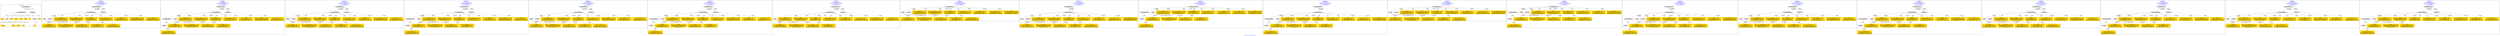 digraph n0 {
fontcolor="blue"
remincross="true"
label="s17-s-houston-museum-of-fine-arts.json"
subgraph cluster_0 {
label="1-correct model"
n2[style="filled",color="white",fillcolor="lightgray",label="CulturalHeritageObject1"];
n3[shape="plaintext",style="filled",fillcolor="gold",label="artyear"];
n4[style="filled",color="white",fillcolor="lightgray",label="Person1"];
n5[shape="plaintext",style="filled",fillcolor="gold",label="artdesc"];
n6[shape="plaintext",style="filled",fillcolor="gold",label="dimensions"];
n7[shape="plaintext",style="filled",fillcolor="gold",label="technique"];
n8[shape="plaintext",style="filled",fillcolor="gold",label="credittext"];
n9[shape="plaintext",style="filled",fillcolor="gold",label="title"];
n10[style="filled",color="white",fillcolor="lightgray",label="Document1"];
n11[shape="plaintext",style="filled",fillcolor="gold",label="nationality"];
n12[shape="plaintext",style="filled",fillcolor="gold",label="birthDate"];
n13[shape="plaintext",style="filled",fillcolor="gold",label="deathDate"];
n14[shape="plaintext",style="filled",fillcolor="gold",label="artist"];
n15[style="filled",color="white",fillcolor="lightgray",label="EuropeanaAggregation1"];
n16[style="filled",color="white",fillcolor="lightgray",label="WebResource1"];
n17[shape="plaintext",style="filled",fillcolor="gold",label="photo"];
n18[shape="plaintext",style="filled",fillcolor="gold",label="link"];
}
subgraph cluster_1 {
label="candidate 0\nlink coherence:1.0\nnode coherence:1.0\nconfidence:0.5858509619712274\nmapping score:0.6397280984348536\ncost:15.99992\n-precision:1.0-recall:1.0"
n20[style="filled",color="white",fillcolor="lightgray",label="CulturalHeritageObject1"];
n21[style="filled",color="white",fillcolor="lightgray",label="Person1"];
n22[style="filled",color="white",fillcolor="lightgray",label="Document1"];
n23[style="filled",color="white",fillcolor="lightgray",label="EuropeanaAggregation1"];
n24[style="filled",color="white",fillcolor="lightgray",label="WebResource1"];
n25[shape="plaintext",style="filled",fillcolor="gold",label="photo\n[WebResource,classLink,0.555]\n[Document,classLink,0.425]\n[CulturalHeritageObject,extent,0.014]\n[CulturalHeritageObject,provenance,0.006]"];
n26[shape="plaintext",style="filled",fillcolor="gold",label="technique\n[CulturalHeritageObject,medium,0.851]\n[Concept,prefLabel,0.086]\n[CulturalHeritageObject,description,0.058]\n[CulturalHeritageObject,title,0.005]"];
n27[shape="plaintext",style="filled",fillcolor="gold",label="artdesc\n[CulturalHeritageObject,description,0.701]\n[CulturalHeritageObject,provenance,0.158]\n[CulturalHeritageObject,title,0.078]\n[Document,classLink,0.062]"];
n28[shape="plaintext",style="filled",fillcolor="gold",label="dimensions\n[CulturalHeritageObject,extent,0.818]\n[Person,dateOfBirth,0.085]\n[Person,dateOfDeath,0.073]\n[Person,nameOfThePerson,0.024]"];
n29[shape="plaintext",style="filled",fillcolor="gold",label="deathDate\n[Person,dateOfDeath,0.52]\n[CulturalHeritageObject,created,0.286]\n[Person,dateOfBirth,0.125]\n[CulturalHeritageObject,provenance,0.068]"];
n30[shape="plaintext",style="filled",fillcolor="gold",label="title\n[CulturalHeritageObject,title,0.356]\n[CulturalHeritageObject,description,0.26]\n[Document,classLink,0.207]\n[CulturalHeritageObject,provenance,0.177]"];
n31[shape="plaintext",style="filled",fillcolor="gold",label="nationality\n[Person,countryAssociatedWithThePerson,0.725]\n[CulturalHeritageObject,provenance,0.149]\n[CulturalHeritageObject,description,0.085]\n[Concept,prefLabel,0.041]"];
n32[shape="plaintext",style="filled",fillcolor="gold",label="artyear\n[Person,dateOfDeath,0.369]\n[CulturalHeritageObject,created,0.361]\n[Person,dateOfBirth,0.161]\n[CulturalHeritageObject,provenance,0.109]"];
n33[shape="plaintext",style="filled",fillcolor="gold",label="credittext\n[CulturalHeritageObject,provenance,0.846]\n[CulturalHeritageObject,description,0.084]\n[CulturalHeritageObject,title,0.036]\n[CulturalHeritageObject,rightsHolder,0.034]"];
n34[shape="plaintext",style="filled",fillcolor="gold",label="artist\n[Person,nameOfThePerson,0.464]\n[Document,classLink,0.219]\n[CulturalHeritageObject,provenance,0.198]\n[CulturalHeritageObject,title,0.119]"];
n35[shape="plaintext",style="filled",fillcolor="gold",label="link\n[Document,classLink,0.525]\n[WebResource,classLink,0.381]\n[CulturalHeritageObject,provenance,0.058]\n[CulturalHeritageObject,description,0.036]"];
n36[shape="plaintext",style="filled",fillcolor="gold",label="birthDate\n[CulturalHeritageObject,created,0.37]\n[Person,dateOfBirth,0.308]\n[Person,dateOfDeath,0.277]\n[CulturalHeritageObject,provenance,0.045]"];
}
subgraph cluster_2 {
label="candidate 1\nlink coherence:1.0\nnode coherence:1.0\nconfidence:0.5858509619712274\nmapping score:0.6397280984348536\ncost:16.99991\n-precision:0.88-recall:0.94"
n38[style="filled",color="white",fillcolor="lightgray",label="CulturalHeritageObject1"];
n39[style="filled",color="white",fillcolor="lightgray",label="CulturalHeritageObject2"];
n40[style="filled",color="white",fillcolor="lightgray",label="Person1"];
n41[style="filled",color="white",fillcolor="lightgray",label="Document2"];
n42[style="filled",color="white",fillcolor="lightgray",label="EuropeanaAggregation1"];
n43[style="filled",color="white",fillcolor="lightgray",label="WebResource1"];
n44[shape="plaintext",style="filled",fillcolor="gold",label="photo\n[WebResource,classLink,0.555]\n[Document,classLink,0.425]\n[CulturalHeritageObject,extent,0.014]\n[CulturalHeritageObject,provenance,0.006]"];
n45[shape="plaintext",style="filled",fillcolor="gold",label="technique\n[CulturalHeritageObject,medium,0.851]\n[Concept,prefLabel,0.086]\n[CulturalHeritageObject,description,0.058]\n[CulturalHeritageObject,title,0.005]"];
n46[shape="plaintext",style="filled",fillcolor="gold",label="artdesc\n[CulturalHeritageObject,description,0.701]\n[CulturalHeritageObject,provenance,0.158]\n[CulturalHeritageObject,title,0.078]\n[Document,classLink,0.062]"];
n47[shape="plaintext",style="filled",fillcolor="gold",label="dimensions\n[CulturalHeritageObject,extent,0.818]\n[Person,dateOfBirth,0.085]\n[Person,dateOfDeath,0.073]\n[Person,nameOfThePerson,0.024]"];
n48[shape="plaintext",style="filled",fillcolor="gold",label="deathDate\n[Person,dateOfDeath,0.52]\n[CulturalHeritageObject,created,0.286]\n[Person,dateOfBirth,0.125]\n[CulturalHeritageObject,provenance,0.068]"];
n49[shape="plaintext",style="filled",fillcolor="gold",label="title\n[CulturalHeritageObject,title,0.356]\n[CulturalHeritageObject,description,0.26]\n[Document,classLink,0.207]\n[CulturalHeritageObject,provenance,0.177]"];
n50[shape="plaintext",style="filled",fillcolor="gold",label="nationality\n[Person,countryAssociatedWithThePerson,0.725]\n[CulturalHeritageObject,provenance,0.149]\n[CulturalHeritageObject,description,0.085]\n[Concept,prefLabel,0.041]"];
n51[shape="plaintext",style="filled",fillcolor="gold",label="artyear\n[Person,dateOfDeath,0.369]\n[CulturalHeritageObject,created,0.361]\n[Person,dateOfBirth,0.161]\n[CulturalHeritageObject,provenance,0.109]"];
n52[shape="plaintext",style="filled",fillcolor="gold",label="credittext\n[CulturalHeritageObject,provenance,0.846]\n[CulturalHeritageObject,description,0.084]\n[CulturalHeritageObject,title,0.036]\n[CulturalHeritageObject,rightsHolder,0.034]"];
n53[shape="plaintext",style="filled",fillcolor="gold",label="artist\n[Person,nameOfThePerson,0.464]\n[Document,classLink,0.219]\n[CulturalHeritageObject,provenance,0.198]\n[CulturalHeritageObject,title,0.119]"];
n54[shape="plaintext",style="filled",fillcolor="gold",label="link\n[Document,classLink,0.525]\n[WebResource,classLink,0.381]\n[CulturalHeritageObject,provenance,0.058]\n[CulturalHeritageObject,description,0.036]"];
n55[shape="plaintext",style="filled",fillcolor="gold",label="birthDate\n[CulturalHeritageObject,created,0.37]\n[Person,dateOfBirth,0.308]\n[Person,dateOfDeath,0.277]\n[CulturalHeritageObject,provenance,0.045]"];
}
subgraph cluster_3 {
label="candidate 10\nlink coherence:1.0\nnode coherence:1.0\nconfidence:0.5670183479204334\nmapping score:0.6334505604179222\ncost:15.99992\n-precision:0.88-recall:0.88"
n57[style="filled",color="white",fillcolor="lightgray",label="CulturalHeritageObject1"];
n58[style="filled",color="white",fillcolor="lightgray",label="Person1"];
n59[style="filled",color="white",fillcolor="lightgray",label="Document1"];
n60[style="filled",color="white",fillcolor="lightgray",label="EuropeanaAggregation1"];
n61[style="filled",color="white",fillcolor="lightgray",label="WebResource1"];
n62[shape="plaintext",style="filled",fillcolor="gold",label="photo\n[WebResource,classLink,0.555]\n[Document,classLink,0.425]\n[CulturalHeritageObject,extent,0.014]\n[CulturalHeritageObject,provenance,0.006]"];
n63[shape="plaintext",style="filled",fillcolor="gold",label="technique\n[CulturalHeritageObject,medium,0.851]\n[Concept,prefLabel,0.086]\n[CulturalHeritageObject,description,0.058]\n[CulturalHeritageObject,title,0.005]"];
n64[shape="plaintext",style="filled",fillcolor="gold",label="artdesc\n[CulturalHeritageObject,description,0.701]\n[CulturalHeritageObject,provenance,0.158]\n[CulturalHeritageObject,title,0.078]\n[Document,classLink,0.062]"];
n65[shape="plaintext",style="filled",fillcolor="gold",label="dimensions\n[CulturalHeritageObject,extent,0.818]\n[Person,dateOfBirth,0.085]\n[Person,dateOfDeath,0.073]\n[Person,nameOfThePerson,0.024]"];
n66[shape="plaintext",style="filled",fillcolor="gold",label="artyear\n[Person,dateOfDeath,0.369]\n[CulturalHeritageObject,created,0.361]\n[Person,dateOfBirth,0.161]\n[CulturalHeritageObject,provenance,0.109]"];
n67[shape="plaintext",style="filled",fillcolor="gold",label="title\n[CulturalHeritageObject,title,0.356]\n[CulturalHeritageObject,description,0.26]\n[Document,classLink,0.207]\n[CulturalHeritageObject,provenance,0.177]"];
n68[shape="plaintext",style="filled",fillcolor="gold",label="nationality\n[Person,countryAssociatedWithThePerson,0.725]\n[CulturalHeritageObject,provenance,0.149]\n[CulturalHeritageObject,description,0.085]\n[Concept,prefLabel,0.041]"];
n69[shape="plaintext",style="filled",fillcolor="gold",label="deathDate\n[Person,dateOfDeath,0.52]\n[CulturalHeritageObject,created,0.286]\n[Person,dateOfBirth,0.125]\n[CulturalHeritageObject,provenance,0.068]"];
n70[shape="plaintext",style="filled",fillcolor="gold",label="credittext\n[CulturalHeritageObject,provenance,0.846]\n[CulturalHeritageObject,description,0.084]\n[CulturalHeritageObject,title,0.036]\n[CulturalHeritageObject,rightsHolder,0.034]"];
n71[shape="plaintext",style="filled",fillcolor="gold",label="artist\n[Person,nameOfThePerson,0.464]\n[Document,classLink,0.219]\n[CulturalHeritageObject,provenance,0.198]\n[CulturalHeritageObject,title,0.119]"];
n72[shape="plaintext",style="filled",fillcolor="gold",label="link\n[Document,classLink,0.525]\n[WebResource,classLink,0.381]\n[CulturalHeritageObject,provenance,0.058]\n[CulturalHeritageObject,description,0.036]"];
n73[shape="plaintext",style="filled",fillcolor="gold",label="birthDate\n[CulturalHeritageObject,created,0.37]\n[Person,dateOfBirth,0.308]\n[Person,dateOfDeath,0.277]\n[CulturalHeritageObject,provenance,0.045]"];
}
subgraph cluster_4 {
label="candidate 11\nlink coherence:1.0\nnode coherence:1.0\nconfidence:0.5670183479204334\nmapping score:0.6334505604179222\ncost:16.99991\n-precision:0.76-recall:0.81"
n75[style="filled",color="white",fillcolor="lightgray",label="CulturalHeritageObject1"];
n76[style="filled",color="white",fillcolor="lightgray",label="CulturalHeritageObject2"];
n77[style="filled",color="white",fillcolor="lightgray",label="Person1"];
n78[style="filled",color="white",fillcolor="lightgray",label="Document2"];
n79[style="filled",color="white",fillcolor="lightgray",label="EuropeanaAggregation1"];
n80[style="filled",color="white",fillcolor="lightgray",label="WebResource1"];
n81[shape="plaintext",style="filled",fillcolor="gold",label="photo\n[WebResource,classLink,0.555]\n[Document,classLink,0.425]\n[CulturalHeritageObject,extent,0.014]\n[CulturalHeritageObject,provenance,0.006]"];
n82[shape="plaintext",style="filled",fillcolor="gold",label="technique\n[CulturalHeritageObject,medium,0.851]\n[Concept,prefLabel,0.086]\n[CulturalHeritageObject,description,0.058]\n[CulturalHeritageObject,title,0.005]"];
n83[shape="plaintext",style="filled",fillcolor="gold",label="artdesc\n[CulturalHeritageObject,description,0.701]\n[CulturalHeritageObject,provenance,0.158]\n[CulturalHeritageObject,title,0.078]\n[Document,classLink,0.062]"];
n84[shape="plaintext",style="filled",fillcolor="gold",label="dimensions\n[CulturalHeritageObject,extent,0.818]\n[Person,dateOfBirth,0.085]\n[Person,dateOfDeath,0.073]\n[Person,nameOfThePerson,0.024]"];
n85[shape="plaintext",style="filled",fillcolor="gold",label="artyear\n[Person,dateOfDeath,0.369]\n[CulturalHeritageObject,created,0.361]\n[Person,dateOfBirth,0.161]\n[CulturalHeritageObject,provenance,0.109]"];
n86[shape="plaintext",style="filled",fillcolor="gold",label="title\n[CulturalHeritageObject,title,0.356]\n[CulturalHeritageObject,description,0.26]\n[Document,classLink,0.207]\n[CulturalHeritageObject,provenance,0.177]"];
n87[shape="plaintext",style="filled",fillcolor="gold",label="nationality\n[Person,countryAssociatedWithThePerson,0.725]\n[CulturalHeritageObject,provenance,0.149]\n[CulturalHeritageObject,description,0.085]\n[Concept,prefLabel,0.041]"];
n88[shape="plaintext",style="filled",fillcolor="gold",label="deathDate\n[Person,dateOfDeath,0.52]\n[CulturalHeritageObject,created,0.286]\n[Person,dateOfBirth,0.125]\n[CulturalHeritageObject,provenance,0.068]"];
n89[shape="plaintext",style="filled",fillcolor="gold",label="credittext\n[CulturalHeritageObject,provenance,0.846]\n[CulturalHeritageObject,description,0.084]\n[CulturalHeritageObject,title,0.036]\n[CulturalHeritageObject,rightsHolder,0.034]"];
n90[shape="plaintext",style="filled",fillcolor="gold",label="artist\n[Person,nameOfThePerson,0.464]\n[Document,classLink,0.219]\n[CulturalHeritageObject,provenance,0.198]\n[CulturalHeritageObject,title,0.119]"];
n91[shape="plaintext",style="filled",fillcolor="gold",label="link\n[Document,classLink,0.525]\n[WebResource,classLink,0.381]\n[CulturalHeritageObject,provenance,0.058]\n[CulturalHeritageObject,description,0.036]"];
n92[shape="plaintext",style="filled",fillcolor="gold",label="birthDate\n[CulturalHeritageObject,created,0.37]\n[Person,dateOfBirth,0.308]\n[Person,dateOfDeath,0.277]\n[CulturalHeritageObject,provenance,0.045]"];
}
subgraph cluster_5 {
label="candidate 12\nlink coherence:1.0\nnode coherence:1.0\nconfidence:0.564887619441834\nmapping score:0.6327403175917224\ncost:15.99992\n-precision:0.94-recall:0.94"
n94[style="filled",color="white",fillcolor="lightgray",label="CulturalHeritageObject1"];
n95[style="filled",color="white",fillcolor="lightgray",label="Person1"];
n96[style="filled",color="white",fillcolor="lightgray",label="Document1"];
n97[style="filled",color="white",fillcolor="lightgray",label="EuropeanaAggregation1"];
n98[style="filled",color="white",fillcolor="lightgray",label="WebResource1"];
n99[shape="plaintext",style="filled",fillcolor="gold",label="photo\n[WebResource,classLink,0.555]\n[Document,classLink,0.425]\n[CulturalHeritageObject,extent,0.014]\n[CulturalHeritageObject,provenance,0.006]"];
n100[shape="plaintext",style="filled",fillcolor="gold",label="technique\n[CulturalHeritageObject,medium,0.851]\n[Concept,prefLabel,0.086]\n[CulturalHeritageObject,description,0.058]\n[CulturalHeritageObject,title,0.005]"];
n101[shape="plaintext",style="filled",fillcolor="gold",label="artdesc\n[CulturalHeritageObject,description,0.701]\n[CulturalHeritageObject,provenance,0.158]\n[CulturalHeritageObject,title,0.078]\n[Document,classLink,0.062]"];
n102[shape="plaintext",style="filled",fillcolor="gold",label="dimensions\n[CulturalHeritageObject,extent,0.818]\n[Person,dateOfBirth,0.085]\n[Person,dateOfDeath,0.073]\n[Person,nameOfThePerson,0.024]"];
n103[shape="plaintext",style="filled",fillcolor="gold",label="deathDate\n[Person,dateOfDeath,0.52]\n[CulturalHeritageObject,created,0.286]\n[Person,dateOfBirth,0.125]\n[CulturalHeritageObject,provenance,0.068]"];
n104[shape="plaintext",style="filled",fillcolor="gold",label="title\n[CulturalHeritageObject,title,0.356]\n[CulturalHeritageObject,description,0.26]\n[Document,classLink,0.207]\n[CulturalHeritageObject,provenance,0.177]"];
n105[shape="plaintext",style="filled",fillcolor="gold",label="nationality\n[Person,countryAssociatedWithThePerson,0.725]\n[CulturalHeritageObject,provenance,0.149]\n[CulturalHeritageObject,description,0.085]\n[Concept,prefLabel,0.041]"];
n106[shape="plaintext",style="filled",fillcolor="gold",label="credittext\n[CulturalHeritageObject,provenance,0.846]\n[CulturalHeritageObject,description,0.084]\n[CulturalHeritageObject,title,0.036]\n[CulturalHeritageObject,rightsHolder,0.034]"];
n107[shape="plaintext",style="filled",fillcolor="gold",label="artyear\n[Person,dateOfDeath,0.369]\n[CulturalHeritageObject,created,0.361]\n[Person,dateOfBirth,0.161]\n[CulturalHeritageObject,provenance,0.109]"];
n108[shape="plaintext",style="filled",fillcolor="gold",label="artist\n[Person,nameOfThePerson,0.464]\n[Document,classLink,0.219]\n[CulturalHeritageObject,provenance,0.198]\n[CulturalHeritageObject,title,0.119]"];
n109[shape="plaintext",style="filled",fillcolor="gold",label="link\n[Document,classLink,0.525]\n[WebResource,classLink,0.381]\n[CulturalHeritageObject,provenance,0.058]\n[CulturalHeritageObject,description,0.036]"];
n110[shape="plaintext",style="filled",fillcolor="gold",label="birthDate\n[CulturalHeritageObject,created,0.37]\n[Person,dateOfBirth,0.308]\n[Person,dateOfDeath,0.277]\n[CulturalHeritageObject,provenance,0.045]"];
}
subgraph cluster_6 {
label="candidate 13\nlink coherence:1.0\nnode coherence:1.0\nconfidence:0.564887619441834\nmapping score:0.6327403175917224\ncost:16.99991\n-precision:0.82-recall:0.88"
n112[style="filled",color="white",fillcolor="lightgray",label="CulturalHeritageObject1"];
n113[style="filled",color="white",fillcolor="lightgray",label="CulturalHeritageObject2"];
n114[style="filled",color="white",fillcolor="lightgray",label="Person1"];
n115[style="filled",color="white",fillcolor="lightgray",label="Document2"];
n116[style="filled",color="white",fillcolor="lightgray",label="EuropeanaAggregation1"];
n117[style="filled",color="white",fillcolor="lightgray",label="WebResource1"];
n118[shape="plaintext",style="filled",fillcolor="gold",label="photo\n[WebResource,classLink,0.555]\n[Document,classLink,0.425]\n[CulturalHeritageObject,extent,0.014]\n[CulturalHeritageObject,provenance,0.006]"];
n119[shape="plaintext",style="filled",fillcolor="gold",label="technique\n[CulturalHeritageObject,medium,0.851]\n[Concept,prefLabel,0.086]\n[CulturalHeritageObject,description,0.058]\n[CulturalHeritageObject,title,0.005]"];
n120[shape="plaintext",style="filled",fillcolor="gold",label="artdesc\n[CulturalHeritageObject,description,0.701]\n[CulturalHeritageObject,provenance,0.158]\n[CulturalHeritageObject,title,0.078]\n[Document,classLink,0.062]"];
n121[shape="plaintext",style="filled",fillcolor="gold",label="dimensions\n[CulturalHeritageObject,extent,0.818]\n[Person,dateOfBirth,0.085]\n[Person,dateOfDeath,0.073]\n[Person,nameOfThePerson,0.024]"];
n122[shape="plaintext",style="filled",fillcolor="gold",label="deathDate\n[Person,dateOfDeath,0.52]\n[CulturalHeritageObject,created,0.286]\n[Person,dateOfBirth,0.125]\n[CulturalHeritageObject,provenance,0.068]"];
n123[shape="plaintext",style="filled",fillcolor="gold",label="title\n[CulturalHeritageObject,title,0.356]\n[CulturalHeritageObject,description,0.26]\n[Document,classLink,0.207]\n[CulturalHeritageObject,provenance,0.177]"];
n124[shape="plaintext",style="filled",fillcolor="gold",label="nationality\n[Person,countryAssociatedWithThePerson,0.725]\n[CulturalHeritageObject,provenance,0.149]\n[CulturalHeritageObject,description,0.085]\n[Concept,prefLabel,0.041]"];
n125[shape="plaintext",style="filled",fillcolor="gold",label="credittext\n[CulturalHeritageObject,provenance,0.846]\n[CulturalHeritageObject,description,0.084]\n[CulturalHeritageObject,title,0.036]\n[CulturalHeritageObject,rightsHolder,0.034]"];
n126[shape="plaintext",style="filled",fillcolor="gold",label="artyear\n[Person,dateOfDeath,0.369]\n[CulturalHeritageObject,created,0.361]\n[Person,dateOfBirth,0.161]\n[CulturalHeritageObject,provenance,0.109]"];
n127[shape="plaintext",style="filled",fillcolor="gold",label="artist\n[Person,nameOfThePerson,0.464]\n[Document,classLink,0.219]\n[CulturalHeritageObject,provenance,0.198]\n[CulturalHeritageObject,title,0.119]"];
n128[shape="plaintext",style="filled",fillcolor="gold",label="link\n[Document,classLink,0.525]\n[WebResource,classLink,0.381]\n[CulturalHeritageObject,provenance,0.058]\n[CulturalHeritageObject,description,0.036]"];
n129[shape="plaintext",style="filled",fillcolor="gold",label="birthDate\n[CulturalHeritageObject,created,0.37]\n[Person,dateOfBirth,0.308]\n[Person,dateOfDeath,0.277]\n[CulturalHeritageObject,provenance,0.045]"];
}
subgraph cluster_7 {
label="candidate 14\nlink coherence:1.0\nnode coherence:1.0\nconfidence:0.5468771495674355\nmapping score:0.6406257165224786\ncost:14.99992\n-precision:0.93-recall:0.88"
n131[style="filled",color="white",fillcolor="lightgray",label="CulturalHeritageObject1"];
n132[style="filled",color="white",fillcolor="lightgray",label="Person1"];
n133[style="filled",color="white",fillcolor="lightgray",label="EuropeanaAggregation1"];
n134[style="filled",color="white",fillcolor="lightgray",label="WebResource1"];
n135[shape="plaintext",style="filled",fillcolor="gold",label="photo\n[WebResource,classLink,0.555]\n[Document,classLink,0.425]\n[CulturalHeritageObject,extent,0.014]\n[CulturalHeritageObject,provenance,0.006]"];
n136[shape="plaintext",style="filled",fillcolor="gold",label="technique\n[CulturalHeritageObject,medium,0.851]\n[Concept,prefLabel,0.086]\n[CulturalHeritageObject,description,0.058]\n[CulturalHeritageObject,title,0.005]"];
n137[shape="plaintext",style="filled",fillcolor="gold",label="artdesc\n[CulturalHeritageObject,description,0.701]\n[CulturalHeritageObject,provenance,0.158]\n[CulturalHeritageObject,title,0.078]\n[Document,classLink,0.062]"];
n138[shape="plaintext",style="filled",fillcolor="gold",label="dimensions\n[CulturalHeritageObject,extent,0.818]\n[Person,dateOfBirth,0.085]\n[Person,dateOfDeath,0.073]\n[Person,nameOfThePerson,0.024]"];
n139[shape="plaintext",style="filled",fillcolor="gold",label="deathDate\n[Person,dateOfDeath,0.52]\n[CulturalHeritageObject,created,0.286]\n[Person,dateOfBirth,0.125]\n[CulturalHeritageObject,provenance,0.068]"];
n140[shape="plaintext",style="filled",fillcolor="gold",label="title\n[CulturalHeritageObject,title,0.356]\n[CulturalHeritageObject,description,0.26]\n[Document,classLink,0.207]\n[CulturalHeritageObject,provenance,0.177]"];
n141[shape="plaintext",style="filled",fillcolor="gold",label="nationality\n[Person,countryAssociatedWithThePerson,0.725]\n[CulturalHeritageObject,provenance,0.149]\n[CulturalHeritageObject,description,0.085]\n[Concept,prefLabel,0.041]"];
n142[shape="plaintext",style="filled",fillcolor="gold",label="artyear\n[Person,dateOfDeath,0.369]\n[CulturalHeritageObject,created,0.361]\n[Person,dateOfBirth,0.161]\n[CulturalHeritageObject,provenance,0.109]"];
n143[shape="plaintext",style="filled",fillcolor="gold",label="link\n[Document,classLink,0.525]\n[WebResource,classLink,0.381]\n[CulturalHeritageObject,provenance,0.058]\n[CulturalHeritageObject,description,0.036]"];
n144[shape="plaintext",style="filled",fillcolor="gold",label="credittext\n[CulturalHeritageObject,provenance,0.846]\n[CulturalHeritageObject,description,0.084]\n[CulturalHeritageObject,title,0.036]\n[CulturalHeritageObject,rightsHolder,0.034]"];
n145[shape="plaintext",style="filled",fillcolor="gold",label="artist\n[Person,nameOfThePerson,0.464]\n[Document,classLink,0.219]\n[CulturalHeritageObject,provenance,0.198]\n[CulturalHeritageObject,title,0.119]"];
n146[shape="plaintext",style="filled",fillcolor="gold",label="birthDate\n[CulturalHeritageObject,created,0.37]\n[Person,dateOfBirth,0.308]\n[Person,dateOfDeath,0.277]\n[CulturalHeritageObject,provenance,0.045]"];
}
subgraph cluster_8 {
label="candidate 15\nlink coherence:1.0\nnode coherence:1.0\nconfidence:0.5401105677694208\nmapping score:0.6383701892564736\ncost:13.99996\n-precision:0.93-recall:0.81"
n148[style="filled",color="white",fillcolor="lightgray",label="CulturalHeritageObject1"];
n149[style="filled",color="white",fillcolor="lightgray",label="Person1"];
n150[style="filled",color="white",fillcolor="lightgray",label="Document1"];
n151[shape="plaintext",style="filled",fillcolor="gold",label="technique\n[CulturalHeritageObject,medium,0.851]\n[Concept,prefLabel,0.086]\n[CulturalHeritageObject,description,0.058]\n[CulturalHeritageObject,title,0.005]"];
n152[shape="plaintext",style="filled",fillcolor="gold",label="artdesc\n[CulturalHeritageObject,description,0.701]\n[CulturalHeritageObject,provenance,0.158]\n[CulturalHeritageObject,title,0.078]\n[Document,classLink,0.062]"];
n153[shape="plaintext",style="filled",fillcolor="gold",label="dimensions\n[CulturalHeritageObject,extent,0.818]\n[Person,dateOfBirth,0.085]\n[Person,dateOfDeath,0.073]\n[Person,nameOfThePerson,0.024]"];
n154[shape="plaintext",style="filled",fillcolor="gold",label="deathDate\n[Person,dateOfDeath,0.52]\n[CulturalHeritageObject,created,0.286]\n[Person,dateOfBirth,0.125]\n[CulturalHeritageObject,provenance,0.068]"];
n155[shape="plaintext",style="filled",fillcolor="gold",label="title\n[CulturalHeritageObject,title,0.356]\n[CulturalHeritageObject,description,0.26]\n[Document,classLink,0.207]\n[CulturalHeritageObject,provenance,0.177]"];
n156[shape="plaintext",style="filled",fillcolor="gold",label="nationality\n[Person,countryAssociatedWithThePerson,0.725]\n[CulturalHeritageObject,provenance,0.149]\n[CulturalHeritageObject,description,0.085]\n[Concept,prefLabel,0.041]"];
n157[shape="plaintext",style="filled",fillcolor="gold",label="artyear\n[Person,dateOfDeath,0.369]\n[CulturalHeritageObject,created,0.361]\n[Person,dateOfBirth,0.161]\n[CulturalHeritageObject,provenance,0.109]"];
n158[shape="plaintext",style="filled",fillcolor="gold",label="photo\n[WebResource,classLink,0.555]\n[Document,classLink,0.425]\n[CulturalHeritageObject,extent,0.014]\n[CulturalHeritageObject,provenance,0.006]"];
n159[shape="plaintext",style="filled",fillcolor="gold",label="credittext\n[CulturalHeritageObject,provenance,0.846]\n[CulturalHeritageObject,description,0.084]\n[CulturalHeritageObject,title,0.036]\n[CulturalHeritageObject,rightsHolder,0.034]"];
n160[shape="plaintext",style="filled",fillcolor="gold",label="artist\n[Person,nameOfThePerson,0.464]\n[Document,classLink,0.219]\n[CulturalHeritageObject,provenance,0.198]\n[CulturalHeritageObject,title,0.119]"];
n161[shape="plaintext",style="filled",fillcolor="gold",label="link\n[Document,classLink,0.525]\n[WebResource,classLink,0.381]\n[CulturalHeritageObject,provenance,0.058]\n[CulturalHeritageObject,description,0.036]"];
n162[shape="plaintext",style="filled",fillcolor="gold",label="birthDate\n[CulturalHeritageObject,created,0.37]\n[Person,dateOfBirth,0.308]\n[Person,dateOfDeath,0.277]\n[CulturalHeritageObject,provenance,0.045]"];
}
subgraph cluster_9 {
label="candidate 16\nlink coherence:1.0\nnode coherence:1.0\nconfidence:0.5401105677694208\nmapping score:0.6383701892564736\ncost:14.99994\n-precision:0.93-recall:0.88"
n164[style="filled",color="white",fillcolor="lightgray",label="CulturalHeritageObject1"];
n165[style="filled",color="white",fillcolor="lightgray",label="Person1"];
n166[style="filled",color="white",fillcolor="lightgray",label="Document1"];
n167[style="filled",color="white",fillcolor="lightgray",label="EuropeanaAggregation1"];
n168[shape="plaintext",style="filled",fillcolor="gold",label="technique\n[CulturalHeritageObject,medium,0.851]\n[Concept,prefLabel,0.086]\n[CulturalHeritageObject,description,0.058]\n[CulturalHeritageObject,title,0.005]"];
n169[shape="plaintext",style="filled",fillcolor="gold",label="artdesc\n[CulturalHeritageObject,description,0.701]\n[CulturalHeritageObject,provenance,0.158]\n[CulturalHeritageObject,title,0.078]\n[Document,classLink,0.062]"];
n170[shape="plaintext",style="filled",fillcolor="gold",label="dimensions\n[CulturalHeritageObject,extent,0.818]\n[Person,dateOfBirth,0.085]\n[Person,dateOfDeath,0.073]\n[Person,nameOfThePerson,0.024]"];
n171[shape="plaintext",style="filled",fillcolor="gold",label="deathDate\n[Person,dateOfDeath,0.52]\n[CulturalHeritageObject,created,0.286]\n[Person,dateOfBirth,0.125]\n[CulturalHeritageObject,provenance,0.068]"];
n172[shape="plaintext",style="filled",fillcolor="gold",label="title\n[CulturalHeritageObject,title,0.356]\n[CulturalHeritageObject,description,0.26]\n[Document,classLink,0.207]\n[CulturalHeritageObject,provenance,0.177]"];
n173[shape="plaintext",style="filled",fillcolor="gold",label="nationality\n[Person,countryAssociatedWithThePerson,0.725]\n[CulturalHeritageObject,provenance,0.149]\n[CulturalHeritageObject,description,0.085]\n[Concept,prefLabel,0.041]"];
n174[shape="plaintext",style="filled",fillcolor="gold",label="artyear\n[Person,dateOfDeath,0.369]\n[CulturalHeritageObject,created,0.361]\n[Person,dateOfBirth,0.161]\n[CulturalHeritageObject,provenance,0.109]"];
n175[shape="plaintext",style="filled",fillcolor="gold",label="photo\n[WebResource,classLink,0.555]\n[Document,classLink,0.425]\n[CulturalHeritageObject,extent,0.014]\n[CulturalHeritageObject,provenance,0.006]"];
n176[shape="plaintext",style="filled",fillcolor="gold",label="credittext\n[CulturalHeritageObject,provenance,0.846]\n[CulturalHeritageObject,description,0.084]\n[CulturalHeritageObject,title,0.036]\n[CulturalHeritageObject,rightsHolder,0.034]"];
n177[shape="plaintext",style="filled",fillcolor="gold",label="artist\n[Person,nameOfThePerson,0.464]\n[Document,classLink,0.219]\n[CulturalHeritageObject,provenance,0.198]\n[CulturalHeritageObject,title,0.119]"];
n178[shape="plaintext",style="filled",fillcolor="gold",label="link\n[Document,classLink,0.525]\n[WebResource,classLink,0.381]\n[CulturalHeritageObject,provenance,0.058]\n[CulturalHeritageObject,description,0.036]"];
n179[shape="plaintext",style="filled",fillcolor="gold",label="birthDate\n[CulturalHeritageObject,created,0.37]\n[Person,dateOfBirth,0.308]\n[Person,dateOfDeath,0.277]\n[CulturalHeritageObject,provenance,0.045]"];
}
subgraph cluster_10 {
label="candidate 17\nlink coherence:1.0\nnode coherence:1.0\nconfidence:0.5401105677694208\nmapping score:0.6383701892564736\ncost:14.99995\n-precision:0.8-recall:0.75"
n181[style="filled",color="white",fillcolor="lightgray",label="CulturalHeritageObject1"];
n182[style="filled",color="white",fillcolor="lightgray",label="CulturalHeritageObject2"];
n183[style="filled",color="white",fillcolor="lightgray",label="Person1"];
n184[style="filled",color="white",fillcolor="lightgray",label="Document2"];
n185[shape="plaintext",style="filled",fillcolor="gold",label="technique\n[CulturalHeritageObject,medium,0.851]\n[Concept,prefLabel,0.086]\n[CulturalHeritageObject,description,0.058]\n[CulturalHeritageObject,title,0.005]"];
n186[shape="plaintext",style="filled",fillcolor="gold",label="artdesc\n[CulturalHeritageObject,description,0.701]\n[CulturalHeritageObject,provenance,0.158]\n[CulturalHeritageObject,title,0.078]\n[Document,classLink,0.062]"];
n187[shape="plaintext",style="filled",fillcolor="gold",label="dimensions\n[CulturalHeritageObject,extent,0.818]\n[Person,dateOfBirth,0.085]\n[Person,dateOfDeath,0.073]\n[Person,nameOfThePerson,0.024]"];
n188[shape="plaintext",style="filled",fillcolor="gold",label="deathDate\n[Person,dateOfDeath,0.52]\n[CulturalHeritageObject,created,0.286]\n[Person,dateOfBirth,0.125]\n[CulturalHeritageObject,provenance,0.068]"];
n189[shape="plaintext",style="filled",fillcolor="gold",label="title\n[CulturalHeritageObject,title,0.356]\n[CulturalHeritageObject,description,0.26]\n[Document,classLink,0.207]\n[CulturalHeritageObject,provenance,0.177]"];
n190[shape="plaintext",style="filled",fillcolor="gold",label="nationality\n[Person,countryAssociatedWithThePerson,0.725]\n[CulturalHeritageObject,provenance,0.149]\n[CulturalHeritageObject,description,0.085]\n[Concept,prefLabel,0.041]"];
n191[shape="plaintext",style="filled",fillcolor="gold",label="artyear\n[Person,dateOfDeath,0.369]\n[CulturalHeritageObject,created,0.361]\n[Person,dateOfBirth,0.161]\n[CulturalHeritageObject,provenance,0.109]"];
n192[shape="plaintext",style="filled",fillcolor="gold",label="photo\n[WebResource,classLink,0.555]\n[Document,classLink,0.425]\n[CulturalHeritageObject,extent,0.014]\n[CulturalHeritageObject,provenance,0.006]"];
n193[shape="plaintext",style="filled",fillcolor="gold",label="credittext\n[CulturalHeritageObject,provenance,0.846]\n[CulturalHeritageObject,description,0.084]\n[CulturalHeritageObject,title,0.036]\n[CulturalHeritageObject,rightsHolder,0.034]"];
n194[shape="plaintext",style="filled",fillcolor="gold",label="artist\n[Person,nameOfThePerson,0.464]\n[Document,classLink,0.219]\n[CulturalHeritageObject,provenance,0.198]\n[CulturalHeritageObject,title,0.119]"];
n195[shape="plaintext",style="filled",fillcolor="gold",label="link\n[Document,classLink,0.525]\n[WebResource,classLink,0.381]\n[CulturalHeritageObject,provenance,0.058]\n[CulturalHeritageObject,description,0.036]"];
n196[shape="plaintext",style="filled",fillcolor="gold",label="birthDate\n[CulturalHeritageObject,created,0.37]\n[Person,dateOfBirth,0.308]\n[Person,dateOfDeath,0.277]\n[CulturalHeritageObject,provenance,0.045]"];
}
subgraph cluster_11 {
label="candidate 18\nlink coherence:1.0\nnode coherence:1.0\nconfidence:0.5401105677694208\nmapping score:0.6383701892564736\ncost:15.99993\n-precision:0.81-recall:0.81"
n198[style="filled",color="white",fillcolor="lightgray",label="CulturalHeritageObject1"];
n199[style="filled",color="white",fillcolor="lightgray",label="CulturalHeritageObject2"];
n200[style="filled",color="white",fillcolor="lightgray",label="Person1"];
n201[style="filled",color="white",fillcolor="lightgray",label="Document2"];
n202[style="filled",color="white",fillcolor="lightgray",label="EuropeanaAggregation1"];
n203[shape="plaintext",style="filled",fillcolor="gold",label="technique\n[CulturalHeritageObject,medium,0.851]\n[Concept,prefLabel,0.086]\n[CulturalHeritageObject,description,0.058]\n[CulturalHeritageObject,title,0.005]"];
n204[shape="plaintext",style="filled",fillcolor="gold",label="artdesc\n[CulturalHeritageObject,description,0.701]\n[CulturalHeritageObject,provenance,0.158]\n[CulturalHeritageObject,title,0.078]\n[Document,classLink,0.062]"];
n205[shape="plaintext",style="filled",fillcolor="gold",label="dimensions\n[CulturalHeritageObject,extent,0.818]\n[Person,dateOfBirth,0.085]\n[Person,dateOfDeath,0.073]\n[Person,nameOfThePerson,0.024]"];
n206[shape="plaintext",style="filled",fillcolor="gold",label="deathDate\n[Person,dateOfDeath,0.52]\n[CulturalHeritageObject,created,0.286]\n[Person,dateOfBirth,0.125]\n[CulturalHeritageObject,provenance,0.068]"];
n207[shape="plaintext",style="filled",fillcolor="gold",label="title\n[CulturalHeritageObject,title,0.356]\n[CulturalHeritageObject,description,0.26]\n[Document,classLink,0.207]\n[CulturalHeritageObject,provenance,0.177]"];
n208[shape="plaintext",style="filled",fillcolor="gold",label="nationality\n[Person,countryAssociatedWithThePerson,0.725]\n[CulturalHeritageObject,provenance,0.149]\n[CulturalHeritageObject,description,0.085]\n[Concept,prefLabel,0.041]"];
n209[shape="plaintext",style="filled",fillcolor="gold",label="artyear\n[Person,dateOfDeath,0.369]\n[CulturalHeritageObject,created,0.361]\n[Person,dateOfBirth,0.161]\n[CulturalHeritageObject,provenance,0.109]"];
n210[shape="plaintext",style="filled",fillcolor="gold",label="photo\n[WebResource,classLink,0.555]\n[Document,classLink,0.425]\n[CulturalHeritageObject,extent,0.014]\n[CulturalHeritageObject,provenance,0.006]"];
n211[shape="plaintext",style="filled",fillcolor="gold",label="credittext\n[CulturalHeritageObject,provenance,0.846]\n[CulturalHeritageObject,description,0.084]\n[CulturalHeritageObject,title,0.036]\n[CulturalHeritageObject,rightsHolder,0.034]"];
n212[shape="plaintext",style="filled",fillcolor="gold",label="artist\n[Person,nameOfThePerson,0.464]\n[Document,classLink,0.219]\n[CulturalHeritageObject,provenance,0.198]\n[CulturalHeritageObject,title,0.119]"];
n213[shape="plaintext",style="filled",fillcolor="gold",label="link\n[Document,classLink,0.525]\n[WebResource,classLink,0.381]\n[CulturalHeritageObject,provenance,0.058]\n[CulturalHeritageObject,description,0.036]"];
n214[shape="plaintext",style="filled",fillcolor="gold",label="birthDate\n[CulturalHeritageObject,created,0.37]\n[Person,dateOfBirth,0.308]\n[Person,dateOfDeath,0.277]\n[CulturalHeritageObject,provenance,0.045]"];
}
subgraph cluster_12 {
label="candidate 19\nlink coherence:1.0\nnode coherence:1.0\nconfidence:0.5360888036683982\nmapping score:0.6370296012227994\ncost:13.99996\n-precision:0.86-recall:0.75"
n216[style="filled",color="white",fillcolor="lightgray",label="CulturalHeritageObject1"];
n217[style="filled",color="white",fillcolor="lightgray",label="Person1"];
n218[style="filled",color="white",fillcolor="lightgray",label="Document1"];
n219[shape="plaintext",style="filled",fillcolor="gold",label="technique\n[CulturalHeritageObject,medium,0.851]\n[Concept,prefLabel,0.086]\n[CulturalHeritageObject,description,0.058]\n[CulturalHeritageObject,title,0.005]"];
n220[shape="plaintext",style="filled",fillcolor="gold",label="artdesc\n[CulturalHeritageObject,description,0.701]\n[CulturalHeritageObject,provenance,0.158]\n[CulturalHeritageObject,title,0.078]\n[Document,classLink,0.062]"];
n221[shape="plaintext",style="filled",fillcolor="gold",label="dimensions\n[CulturalHeritageObject,extent,0.818]\n[Person,dateOfBirth,0.085]\n[Person,dateOfDeath,0.073]\n[Person,nameOfThePerson,0.024]"];
n222[shape="plaintext",style="filled",fillcolor="gold",label="deathDate\n[Person,dateOfDeath,0.52]\n[CulturalHeritageObject,created,0.286]\n[Person,dateOfBirth,0.125]\n[CulturalHeritageObject,provenance,0.068]"];
n223[shape="plaintext",style="filled",fillcolor="gold",label="title\n[CulturalHeritageObject,title,0.356]\n[CulturalHeritageObject,description,0.26]\n[Document,classLink,0.207]\n[CulturalHeritageObject,provenance,0.177]"];
n224[shape="plaintext",style="filled",fillcolor="gold",label="nationality\n[Person,countryAssociatedWithThePerson,0.725]\n[CulturalHeritageObject,provenance,0.149]\n[CulturalHeritageObject,description,0.085]\n[Concept,prefLabel,0.041]"];
n225[shape="plaintext",style="filled",fillcolor="gold",label="artyear\n[Person,dateOfDeath,0.369]\n[CulturalHeritageObject,created,0.361]\n[Person,dateOfBirth,0.161]\n[CulturalHeritageObject,provenance,0.109]"];
n226[shape="plaintext",style="filled",fillcolor="gold",label="link\n[Document,classLink,0.525]\n[WebResource,classLink,0.381]\n[CulturalHeritageObject,provenance,0.058]\n[CulturalHeritageObject,description,0.036]"];
n227[shape="plaintext",style="filled",fillcolor="gold",label="credittext\n[CulturalHeritageObject,provenance,0.846]\n[CulturalHeritageObject,description,0.084]\n[CulturalHeritageObject,title,0.036]\n[CulturalHeritageObject,rightsHolder,0.034]"];
n228[shape="plaintext",style="filled",fillcolor="gold",label="artist\n[Person,nameOfThePerson,0.464]\n[Document,classLink,0.219]\n[CulturalHeritageObject,provenance,0.198]\n[CulturalHeritageObject,title,0.119]"];
n229[shape="plaintext",style="filled",fillcolor="gold",label="photo\n[WebResource,classLink,0.555]\n[Document,classLink,0.425]\n[CulturalHeritageObject,extent,0.014]\n[CulturalHeritageObject,provenance,0.006]"];
n230[shape="plaintext",style="filled",fillcolor="gold",label="birthDate\n[CulturalHeritageObject,created,0.37]\n[Person,dateOfBirth,0.308]\n[Person,dateOfDeath,0.277]\n[CulturalHeritageObject,provenance,0.045]"];
}
subgraph cluster_13 {
label="candidate 2\nlink coherence:1.0\nnode coherence:1.0\nconfidence:0.57506261607219\nmapping score:0.6361319831351745\ncost:15.99995\n-precision:0.75-recall:0.75"
n232[style="filled",color="white",fillcolor="lightgray",label="CulturalHeritageObject1"];
n233[style="filled",color="white",fillcolor="lightgray",label="CulturalHeritageObject2"];
n234[style="filled",color="white",fillcolor="lightgray",label="Person1"];
n235[style="filled",color="white",fillcolor="lightgray",label="Document1"];
n236[style="filled",color="white",fillcolor="lightgray",label="Document2"];
n237[shape="plaintext",style="filled",fillcolor="gold",label="technique\n[CulturalHeritageObject,medium,0.851]\n[Concept,prefLabel,0.086]\n[CulturalHeritageObject,description,0.058]\n[CulturalHeritageObject,title,0.005]"];
n238[shape="plaintext",style="filled",fillcolor="gold",label="artdesc\n[CulturalHeritageObject,description,0.701]\n[CulturalHeritageObject,provenance,0.158]\n[CulturalHeritageObject,title,0.078]\n[Document,classLink,0.062]"];
n239[shape="plaintext",style="filled",fillcolor="gold",label="dimensions\n[CulturalHeritageObject,extent,0.818]\n[Person,dateOfBirth,0.085]\n[Person,dateOfDeath,0.073]\n[Person,nameOfThePerson,0.024]"];
n240[shape="plaintext",style="filled",fillcolor="gold",label="deathDate\n[Person,dateOfDeath,0.52]\n[CulturalHeritageObject,created,0.286]\n[Person,dateOfBirth,0.125]\n[CulturalHeritageObject,provenance,0.068]"];
n241[shape="plaintext",style="filled",fillcolor="gold",label="title\n[CulturalHeritageObject,title,0.356]\n[CulturalHeritageObject,description,0.26]\n[Document,classLink,0.207]\n[CulturalHeritageObject,provenance,0.177]"];
n242[shape="plaintext",style="filled",fillcolor="gold",label="nationality\n[Person,countryAssociatedWithThePerson,0.725]\n[CulturalHeritageObject,provenance,0.149]\n[CulturalHeritageObject,description,0.085]\n[Concept,prefLabel,0.041]"];
n243[shape="plaintext",style="filled",fillcolor="gold",label="artyear\n[Person,dateOfDeath,0.369]\n[CulturalHeritageObject,created,0.361]\n[Person,dateOfBirth,0.161]\n[CulturalHeritageObject,provenance,0.109]"];
n244[shape="plaintext",style="filled",fillcolor="gold",label="credittext\n[CulturalHeritageObject,provenance,0.846]\n[CulturalHeritageObject,description,0.084]\n[CulturalHeritageObject,title,0.036]\n[CulturalHeritageObject,rightsHolder,0.034]"];
n245[shape="plaintext",style="filled",fillcolor="gold",label="artist\n[Person,nameOfThePerson,0.464]\n[Document,classLink,0.219]\n[CulturalHeritageObject,provenance,0.198]\n[CulturalHeritageObject,title,0.119]"];
n246[shape="plaintext",style="filled",fillcolor="gold",label="photo\n[WebResource,classLink,0.555]\n[Document,classLink,0.425]\n[CulturalHeritageObject,extent,0.014]\n[CulturalHeritageObject,provenance,0.006]"];
n247[shape="plaintext",style="filled",fillcolor="gold",label="link\n[Document,classLink,0.525]\n[WebResource,classLink,0.381]\n[CulturalHeritageObject,provenance,0.058]\n[CulturalHeritageObject,description,0.036]"];
n248[shape="plaintext",style="filled",fillcolor="gold",label="birthDate\n[CulturalHeritageObject,created,0.37]\n[Person,dateOfBirth,0.308]\n[Person,dateOfDeath,0.277]\n[CulturalHeritageObject,provenance,0.045]"];
}
subgraph cluster_14 {
label="candidate 3\nlink coherence:1.0\nnode coherence:1.0\nconfidence:0.57506261607219\nmapping score:0.6361319831351745\ncost:16.99993\n-precision:0.76-recall:0.81"
n250[style="filled",color="white",fillcolor="lightgray",label="CulturalHeritageObject1"];
n251[style="filled",color="white",fillcolor="lightgray",label="CulturalHeritageObject2"];
n252[style="filled",color="white",fillcolor="lightgray",label="Person1"];
n253[style="filled",color="white",fillcolor="lightgray",label="Document1"];
n254[style="filled",color="white",fillcolor="lightgray",label="Document2"];
n255[style="filled",color="white",fillcolor="lightgray",label="EuropeanaAggregation1"];
n256[shape="plaintext",style="filled",fillcolor="gold",label="technique\n[CulturalHeritageObject,medium,0.851]\n[Concept,prefLabel,0.086]\n[CulturalHeritageObject,description,0.058]\n[CulturalHeritageObject,title,0.005]"];
n257[shape="plaintext",style="filled",fillcolor="gold",label="artdesc\n[CulturalHeritageObject,description,0.701]\n[CulturalHeritageObject,provenance,0.158]\n[CulturalHeritageObject,title,0.078]\n[Document,classLink,0.062]"];
n258[shape="plaintext",style="filled",fillcolor="gold",label="dimensions\n[CulturalHeritageObject,extent,0.818]\n[Person,dateOfBirth,0.085]\n[Person,dateOfDeath,0.073]\n[Person,nameOfThePerson,0.024]"];
n259[shape="plaintext",style="filled",fillcolor="gold",label="deathDate\n[Person,dateOfDeath,0.52]\n[CulturalHeritageObject,created,0.286]\n[Person,dateOfBirth,0.125]\n[CulturalHeritageObject,provenance,0.068]"];
n260[shape="plaintext",style="filled",fillcolor="gold",label="title\n[CulturalHeritageObject,title,0.356]\n[CulturalHeritageObject,description,0.26]\n[Document,classLink,0.207]\n[CulturalHeritageObject,provenance,0.177]"];
n261[shape="plaintext",style="filled",fillcolor="gold",label="nationality\n[Person,countryAssociatedWithThePerson,0.725]\n[CulturalHeritageObject,provenance,0.149]\n[CulturalHeritageObject,description,0.085]\n[Concept,prefLabel,0.041]"];
n262[shape="plaintext",style="filled",fillcolor="gold",label="artyear\n[Person,dateOfDeath,0.369]\n[CulturalHeritageObject,created,0.361]\n[Person,dateOfBirth,0.161]\n[CulturalHeritageObject,provenance,0.109]"];
n263[shape="plaintext",style="filled",fillcolor="gold",label="credittext\n[CulturalHeritageObject,provenance,0.846]\n[CulturalHeritageObject,description,0.084]\n[CulturalHeritageObject,title,0.036]\n[CulturalHeritageObject,rightsHolder,0.034]"];
n264[shape="plaintext",style="filled",fillcolor="gold",label="artist\n[Person,nameOfThePerson,0.464]\n[Document,classLink,0.219]\n[CulturalHeritageObject,provenance,0.198]\n[CulturalHeritageObject,title,0.119]"];
n265[shape="plaintext",style="filled",fillcolor="gold",label="photo\n[WebResource,classLink,0.555]\n[Document,classLink,0.425]\n[CulturalHeritageObject,extent,0.014]\n[CulturalHeritageObject,provenance,0.006]"];
n266[shape="plaintext",style="filled",fillcolor="gold",label="link\n[Document,classLink,0.525]\n[WebResource,classLink,0.381]\n[CulturalHeritageObject,provenance,0.058]\n[CulturalHeritageObject,description,0.036]"];
n267[shape="plaintext",style="filled",fillcolor="gold",label="birthDate\n[CulturalHeritageObject,created,0.37]\n[Person,dateOfBirth,0.308]\n[Person,dateOfDeath,0.277]\n[CulturalHeritageObject,provenance,0.045]"];
}
subgraph cluster_15 {
label="candidate 4\nlink coherence:1.0\nnode coherence:1.0\nconfidence:0.5744105530891424\nmapping score:0.6359146288074918\ncost:15.99992\n-precision:0.88-recall:0.88"
n269[style="filled",color="white",fillcolor="lightgray",label="CulturalHeritageObject1"];
n270[style="filled",color="white",fillcolor="lightgray",label="Person1"];
n271[style="filled",color="white",fillcolor="lightgray",label="Document1"];
n272[style="filled",color="white",fillcolor="lightgray",label="EuropeanaAggregation1"];
n273[style="filled",color="white",fillcolor="lightgray",label="WebResource1"];
n274[shape="plaintext",style="filled",fillcolor="gold",label="photo\n[WebResource,classLink,0.555]\n[Document,classLink,0.425]\n[CulturalHeritageObject,extent,0.014]\n[CulturalHeritageObject,provenance,0.006]"];
n275[shape="plaintext",style="filled",fillcolor="gold",label="technique\n[CulturalHeritageObject,medium,0.851]\n[Concept,prefLabel,0.086]\n[CulturalHeritageObject,description,0.058]\n[CulturalHeritageObject,title,0.005]"];
n276[shape="plaintext",style="filled",fillcolor="gold",label="artdesc\n[CulturalHeritageObject,description,0.701]\n[CulturalHeritageObject,provenance,0.158]\n[CulturalHeritageObject,title,0.078]\n[Document,classLink,0.062]"];
n277[shape="plaintext",style="filled",fillcolor="gold",label="dimensions\n[CulturalHeritageObject,extent,0.818]\n[Person,dateOfBirth,0.085]\n[Person,dateOfDeath,0.073]\n[Person,nameOfThePerson,0.024]"];
n278[shape="plaintext",style="filled",fillcolor="gold",label="deathDate\n[Person,dateOfDeath,0.52]\n[CulturalHeritageObject,created,0.286]\n[Person,dateOfBirth,0.125]\n[CulturalHeritageObject,provenance,0.068]"];
n279[shape="plaintext",style="filled",fillcolor="gold",label="title\n[CulturalHeritageObject,title,0.356]\n[CulturalHeritageObject,description,0.26]\n[Document,classLink,0.207]\n[CulturalHeritageObject,provenance,0.177]"];
n280[shape="plaintext",style="filled",fillcolor="gold",label="nationality\n[Person,countryAssociatedWithThePerson,0.725]\n[CulturalHeritageObject,provenance,0.149]\n[CulturalHeritageObject,description,0.085]\n[Concept,prefLabel,0.041]"];
n281[shape="plaintext",style="filled",fillcolor="gold",label="birthDate\n[CulturalHeritageObject,created,0.37]\n[Person,dateOfBirth,0.308]\n[Person,dateOfDeath,0.277]\n[CulturalHeritageObject,provenance,0.045]"];
n282[shape="plaintext",style="filled",fillcolor="gold",label="credittext\n[CulturalHeritageObject,provenance,0.846]\n[CulturalHeritageObject,description,0.084]\n[CulturalHeritageObject,title,0.036]\n[CulturalHeritageObject,rightsHolder,0.034]"];
n283[shape="plaintext",style="filled",fillcolor="gold",label="artist\n[Person,nameOfThePerson,0.464]\n[Document,classLink,0.219]\n[CulturalHeritageObject,provenance,0.198]\n[CulturalHeritageObject,title,0.119]"];
n284[shape="plaintext",style="filled",fillcolor="gold",label="link\n[Document,classLink,0.525]\n[WebResource,classLink,0.381]\n[CulturalHeritageObject,provenance,0.058]\n[CulturalHeritageObject,description,0.036]"];
n285[shape="plaintext",style="filled",fillcolor="gold",label="artyear\n[Person,dateOfDeath,0.369]\n[CulturalHeritageObject,created,0.361]\n[Person,dateOfBirth,0.161]\n[CulturalHeritageObject,provenance,0.109]"];
}
subgraph cluster_16 {
label="candidate 5\nlink coherence:1.0\nnode coherence:1.0\nconfidence:0.5744105530891424\nmapping score:0.6359146288074918\ncost:16.99991\n-precision:0.76-recall:0.81"
n287[style="filled",color="white",fillcolor="lightgray",label="CulturalHeritageObject1"];
n288[style="filled",color="white",fillcolor="lightgray",label="CulturalHeritageObject2"];
n289[style="filled",color="white",fillcolor="lightgray",label="Person1"];
n290[style="filled",color="white",fillcolor="lightgray",label="Document2"];
n291[style="filled",color="white",fillcolor="lightgray",label="EuropeanaAggregation1"];
n292[style="filled",color="white",fillcolor="lightgray",label="WebResource1"];
n293[shape="plaintext",style="filled",fillcolor="gold",label="photo\n[WebResource,classLink,0.555]\n[Document,classLink,0.425]\n[CulturalHeritageObject,extent,0.014]\n[CulturalHeritageObject,provenance,0.006]"];
n294[shape="plaintext",style="filled",fillcolor="gold",label="technique\n[CulturalHeritageObject,medium,0.851]\n[Concept,prefLabel,0.086]\n[CulturalHeritageObject,description,0.058]\n[CulturalHeritageObject,title,0.005]"];
n295[shape="plaintext",style="filled",fillcolor="gold",label="artdesc\n[CulturalHeritageObject,description,0.701]\n[CulturalHeritageObject,provenance,0.158]\n[CulturalHeritageObject,title,0.078]\n[Document,classLink,0.062]"];
n296[shape="plaintext",style="filled",fillcolor="gold",label="dimensions\n[CulturalHeritageObject,extent,0.818]\n[Person,dateOfBirth,0.085]\n[Person,dateOfDeath,0.073]\n[Person,nameOfThePerson,0.024]"];
n297[shape="plaintext",style="filled",fillcolor="gold",label="deathDate\n[Person,dateOfDeath,0.52]\n[CulturalHeritageObject,created,0.286]\n[Person,dateOfBirth,0.125]\n[CulturalHeritageObject,provenance,0.068]"];
n298[shape="plaintext",style="filled",fillcolor="gold",label="title\n[CulturalHeritageObject,title,0.356]\n[CulturalHeritageObject,description,0.26]\n[Document,classLink,0.207]\n[CulturalHeritageObject,provenance,0.177]"];
n299[shape="plaintext",style="filled",fillcolor="gold",label="nationality\n[Person,countryAssociatedWithThePerson,0.725]\n[CulturalHeritageObject,provenance,0.149]\n[CulturalHeritageObject,description,0.085]\n[Concept,prefLabel,0.041]"];
n300[shape="plaintext",style="filled",fillcolor="gold",label="birthDate\n[CulturalHeritageObject,created,0.37]\n[Person,dateOfBirth,0.308]\n[Person,dateOfDeath,0.277]\n[CulturalHeritageObject,provenance,0.045]"];
n301[shape="plaintext",style="filled",fillcolor="gold",label="credittext\n[CulturalHeritageObject,provenance,0.846]\n[CulturalHeritageObject,description,0.084]\n[CulturalHeritageObject,title,0.036]\n[CulturalHeritageObject,rightsHolder,0.034]"];
n302[shape="plaintext",style="filled",fillcolor="gold",label="artist\n[Person,nameOfThePerson,0.464]\n[Document,classLink,0.219]\n[CulturalHeritageObject,provenance,0.198]\n[CulturalHeritageObject,title,0.119]"];
n303[shape="plaintext",style="filled",fillcolor="gold",label="link\n[Document,classLink,0.525]\n[WebResource,classLink,0.381]\n[CulturalHeritageObject,provenance,0.058]\n[CulturalHeritageObject,description,0.036]"];
n304[shape="plaintext",style="filled",fillcolor="gold",label="artyear\n[Person,dateOfDeath,0.369]\n[CulturalHeritageObject,created,0.361]\n[Person,dateOfBirth,0.161]\n[CulturalHeritageObject,provenance,0.109]"];
}
subgraph cluster_17 {
label="candidate 6\nlink coherence:1.0\nnode coherence:1.0\nconfidence:0.570954319098777\nmapping score:0.6347625508107034\ncost:15.99992\n-precision:0.94-recall:0.94"
n306[style="filled",color="white",fillcolor="lightgray",label="CulturalHeritageObject1"];
n307[style="filled",color="white",fillcolor="lightgray",label="Person1"];
n308[style="filled",color="white",fillcolor="lightgray",label="Document1"];
n309[style="filled",color="white",fillcolor="lightgray",label="EuropeanaAggregation1"];
n310[style="filled",color="white",fillcolor="lightgray",label="WebResource1"];
n311[shape="plaintext",style="filled",fillcolor="gold",label="photo\n[WebResource,classLink,0.555]\n[Document,classLink,0.425]\n[CulturalHeritageObject,extent,0.014]\n[CulturalHeritageObject,provenance,0.006]"];
n312[shape="plaintext",style="filled",fillcolor="gold",label="technique\n[CulturalHeritageObject,medium,0.851]\n[Concept,prefLabel,0.086]\n[CulturalHeritageObject,description,0.058]\n[CulturalHeritageObject,title,0.005]"];
n313[shape="plaintext",style="filled",fillcolor="gold",label="artdesc\n[CulturalHeritageObject,description,0.701]\n[CulturalHeritageObject,provenance,0.158]\n[CulturalHeritageObject,title,0.078]\n[Document,classLink,0.062]"];
n314[shape="plaintext",style="filled",fillcolor="gold",label="dimensions\n[CulturalHeritageObject,extent,0.818]\n[Person,dateOfBirth,0.085]\n[Person,dateOfDeath,0.073]\n[Person,nameOfThePerson,0.024]"];
n315[shape="plaintext",style="filled",fillcolor="gold",label="deathDate\n[Person,dateOfDeath,0.52]\n[CulturalHeritageObject,created,0.286]\n[Person,dateOfBirth,0.125]\n[CulturalHeritageObject,provenance,0.068]"];
n316[shape="plaintext",style="filled",fillcolor="gold",label="nationality\n[Person,countryAssociatedWithThePerson,0.725]\n[CulturalHeritageObject,provenance,0.149]\n[CulturalHeritageObject,description,0.085]\n[Concept,prefLabel,0.041]"];
n317[shape="plaintext",style="filled",fillcolor="gold",label="artyear\n[Person,dateOfDeath,0.369]\n[CulturalHeritageObject,created,0.361]\n[Person,dateOfBirth,0.161]\n[CulturalHeritageObject,provenance,0.109]"];
n318[shape="plaintext",style="filled",fillcolor="gold",label="title\n[CulturalHeritageObject,title,0.356]\n[CulturalHeritageObject,description,0.26]\n[Document,classLink,0.207]\n[CulturalHeritageObject,provenance,0.177]"];
n319[shape="plaintext",style="filled",fillcolor="gold",label="credittext\n[CulturalHeritageObject,provenance,0.846]\n[CulturalHeritageObject,description,0.084]\n[CulturalHeritageObject,title,0.036]\n[CulturalHeritageObject,rightsHolder,0.034]"];
n320[shape="plaintext",style="filled",fillcolor="gold",label="artist\n[Person,nameOfThePerson,0.464]\n[Document,classLink,0.219]\n[CulturalHeritageObject,provenance,0.198]\n[CulturalHeritageObject,title,0.119]"];
n321[shape="plaintext",style="filled",fillcolor="gold",label="link\n[Document,classLink,0.525]\n[WebResource,classLink,0.381]\n[CulturalHeritageObject,provenance,0.058]\n[CulturalHeritageObject,description,0.036]"];
n322[shape="plaintext",style="filled",fillcolor="gold",label="birthDate\n[CulturalHeritageObject,created,0.37]\n[Person,dateOfBirth,0.308]\n[Person,dateOfDeath,0.277]\n[CulturalHeritageObject,provenance,0.045]"];
}
subgraph cluster_18 {
label="candidate 7\nlink coherence:1.0\nnode coherence:1.0\nconfidence:0.570954319098777\nmapping score:0.6347625508107034\ncost:16.99991\n-precision:0.82-recall:0.88"
n324[style="filled",color="white",fillcolor="lightgray",label="CulturalHeritageObject1"];
n325[style="filled",color="white",fillcolor="lightgray",label="CulturalHeritageObject2"];
n326[style="filled",color="white",fillcolor="lightgray",label="Person1"];
n327[style="filled",color="white",fillcolor="lightgray",label="Document2"];
n328[style="filled",color="white",fillcolor="lightgray",label="EuropeanaAggregation1"];
n329[style="filled",color="white",fillcolor="lightgray",label="WebResource1"];
n330[shape="plaintext",style="filled",fillcolor="gold",label="photo\n[WebResource,classLink,0.555]\n[Document,classLink,0.425]\n[CulturalHeritageObject,extent,0.014]\n[CulturalHeritageObject,provenance,0.006]"];
n331[shape="plaintext",style="filled",fillcolor="gold",label="technique\n[CulturalHeritageObject,medium,0.851]\n[Concept,prefLabel,0.086]\n[CulturalHeritageObject,description,0.058]\n[CulturalHeritageObject,title,0.005]"];
n332[shape="plaintext",style="filled",fillcolor="gold",label="artdesc\n[CulturalHeritageObject,description,0.701]\n[CulturalHeritageObject,provenance,0.158]\n[CulturalHeritageObject,title,0.078]\n[Document,classLink,0.062]"];
n333[shape="plaintext",style="filled",fillcolor="gold",label="dimensions\n[CulturalHeritageObject,extent,0.818]\n[Person,dateOfBirth,0.085]\n[Person,dateOfDeath,0.073]\n[Person,nameOfThePerson,0.024]"];
n334[shape="plaintext",style="filled",fillcolor="gold",label="deathDate\n[Person,dateOfDeath,0.52]\n[CulturalHeritageObject,created,0.286]\n[Person,dateOfBirth,0.125]\n[CulturalHeritageObject,provenance,0.068]"];
n335[shape="plaintext",style="filled",fillcolor="gold",label="nationality\n[Person,countryAssociatedWithThePerson,0.725]\n[CulturalHeritageObject,provenance,0.149]\n[CulturalHeritageObject,description,0.085]\n[Concept,prefLabel,0.041]"];
n336[shape="plaintext",style="filled",fillcolor="gold",label="artyear\n[Person,dateOfDeath,0.369]\n[CulturalHeritageObject,created,0.361]\n[Person,dateOfBirth,0.161]\n[CulturalHeritageObject,provenance,0.109]"];
n337[shape="plaintext",style="filled",fillcolor="gold",label="title\n[CulturalHeritageObject,title,0.356]\n[CulturalHeritageObject,description,0.26]\n[Document,classLink,0.207]\n[CulturalHeritageObject,provenance,0.177]"];
n338[shape="plaintext",style="filled",fillcolor="gold",label="credittext\n[CulturalHeritageObject,provenance,0.846]\n[CulturalHeritageObject,description,0.084]\n[CulturalHeritageObject,title,0.036]\n[CulturalHeritageObject,rightsHolder,0.034]"];
n339[shape="plaintext",style="filled",fillcolor="gold",label="artist\n[Person,nameOfThePerson,0.464]\n[Document,classLink,0.219]\n[CulturalHeritageObject,provenance,0.198]\n[CulturalHeritageObject,title,0.119]"];
n340[shape="plaintext",style="filled",fillcolor="gold",label="link\n[Document,classLink,0.525]\n[WebResource,classLink,0.381]\n[CulturalHeritageObject,provenance,0.058]\n[CulturalHeritageObject,description,0.036]"];
n341[shape="plaintext",style="filled",fillcolor="gold",label="birthDate\n[CulturalHeritageObject,created,0.37]\n[Person,dateOfBirth,0.308]\n[Person,dateOfDeath,0.277]\n[CulturalHeritageObject,provenance,0.045]"];
}
subgraph cluster_19 {
label="candidate 8\nlink coherence:1.0\nnode coherence:1.0\nconfidence:0.5700614843851514\nmapping score:0.6344649392394949\ncost:15.99992\n-precision:0.88-recall:0.88"
n343[style="filled",color="white",fillcolor="lightgray",label="CulturalHeritageObject1"];
n344[style="filled",color="white",fillcolor="lightgray",label="Person1"];
n345[style="filled",color="white",fillcolor="lightgray",label="Document1"];
n346[style="filled",color="white",fillcolor="lightgray",label="EuropeanaAggregation1"];
n347[style="filled",color="white",fillcolor="lightgray",label="WebResource1"];
n348[shape="plaintext",style="filled",fillcolor="gold",label="photo\n[WebResource,classLink,0.555]\n[Document,classLink,0.425]\n[CulturalHeritageObject,extent,0.014]\n[CulturalHeritageObject,provenance,0.006]"];
n349[shape="plaintext",style="filled",fillcolor="gold",label="technique\n[CulturalHeritageObject,medium,0.851]\n[Concept,prefLabel,0.086]\n[CulturalHeritageObject,description,0.058]\n[CulturalHeritageObject,title,0.005]"];
n350[shape="plaintext",style="filled",fillcolor="gold",label="artdesc\n[CulturalHeritageObject,description,0.701]\n[CulturalHeritageObject,provenance,0.158]\n[CulturalHeritageObject,title,0.078]\n[Document,classLink,0.062]"];
n351[shape="plaintext",style="filled",fillcolor="gold",label="dimensions\n[CulturalHeritageObject,extent,0.818]\n[Person,dateOfBirth,0.085]\n[Person,dateOfDeath,0.073]\n[Person,nameOfThePerson,0.024]"];
n352[shape="plaintext",style="filled",fillcolor="gold",label="deathDate\n[Person,dateOfDeath,0.52]\n[CulturalHeritageObject,created,0.286]\n[Person,dateOfBirth,0.125]\n[CulturalHeritageObject,provenance,0.068]"];
n353[shape="plaintext",style="filled",fillcolor="gold",label="title\n[CulturalHeritageObject,title,0.356]\n[CulturalHeritageObject,description,0.26]\n[Document,classLink,0.207]\n[CulturalHeritageObject,provenance,0.177]"];
n354[shape="plaintext",style="filled",fillcolor="gold",label="nationality\n[Person,countryAssociatedWithThePerson,0.725]\n[CulturalHeritageObject,provenance,0.149]\n[CulturalHeritageObject,description,0.085]\n[Concept,prefLabel,0.041]"];
n355[shape="plaintext",style="filled",fillcolor="gold",label="birthDate\n[CulturalHeritageObject,created,0.37]\n[Person,dateOfBirth,0.308]\n[Person,dateOfDeath,0.277]\n[CulturalHeritageObject,provenance,0.045]"];
n356[shape="plaintext",style="filled",fillcolor="gold",label="credittext\n[CulturalHeritageObject,provenance,0.846]\n[CulturalHeritageObject,description,0.084]\n[CulturalHeritageObject,title,0.036]\n[CulturalHeritageObject,rightsHolder,0.034]"];
n357[shape="plaintext",style="filled",fillcolor="gold",label="artyear\n[Person,dateOfDeath,0.369]\n[CulturalHeritageObject,created,0.361]\n[Person,dateOfBirth,0.161]\n[CulturalHeritageObject,provenance,0.109]"];
n358[shape="plaintext",style="filled",fillcolor="gold",label="artist\n[Person,nameOfThePerson,0.464]\n[Document,classLink,0.219]\n[CulturalHeritageObject,provenance,0.198]\n[CulturalHeritageObject,title,0.119]"];
n359[shape="plaintext",style="filled",fillcolor="gold",label="link\n[Document,classLink,0.525]\n[WebResource,classLink,0.381]\n[CulturalHeritageObject,provenance,0.058]\n[CulturalHeritageObject,description,0.036]"];
}
subgraph cluster_20 {
label="candidate 9\nlink coherence:1.0\nnode coherence:1.0\nconfidence:0.5700614843851514\nmapping score:0.6344649392394949\ncost:16.99991\n-precision:0.76-recall:0.81"
n361[style="filled",color="white",fillcolor="lightgray",label="CulturalHeritageObject1"];
n362[style="filled",color="white",fillcolor="lightgray",label="CulturalHeritageObject2"];
n363[style="filled",color="white",fillcolor="lightgray",label="Person1"];
n364[style="filled",color="white",fillcolor="lightgray",label="Document2"];
n365[style="filled",color="white",fillcolor="lightgray",label="EuropeanaAggregation1"];
n366[style="filled",color="white",fillcolor="lightgray",label="WebResource1"];
n367[shape="plaintext",style="filled",fillcolor="gold",label="photo\n[WebResource,classLink,0.555]\n[Document,classLink,0.425]\n[CulturalHeritageObject,extent,0.014]\n[CulturalHeritageObject,provenance,0.006]"];
n368[shape="plaintext",style="filled",fillcolor="gold",label="technique\n[CulturalHeritageObject,medium,0.851]\n[Concept,prefLabel,0.086]\n[CulturalHeritageObject,description,0.058]\n[CulturalHeritageObject,title,0.005]"];
n369[shape="plaintext",style="filled",fillcolor="gold",label="artdesc\n[CulturalHeritageObject,description,0.701]\n[CulturalHeritageObject,provenance,0.158]\n[CulturalHeritageObject,title,0.078]\n[Document,classLink,0.062]"];
n370[shape="plaintext",style="filled",fillcolor="gold",label="dimensions\n[CulturalHeritageObject,extent,0.818]\n[Person,dateOfBirth,0.085]\n[Person,dateOfDeath,0.073]\n[Person,nameOfThePerson,0.024]"];
n371[shape="plaintext",style="filled",fillcolor="gold",label="deathDate\n[Person,dateOfDeath,0.52]\n[CulturalHeritageObject,created,0.286]\n[Person,dateOfBirth,0.125]\n[CulturalHeritageObject,provenance,0.068]"];
n372[shape="plaintext",style="filled",fillcolor="gold",label="title\n[CulturalHeritageObject,title,0.356]\n[CulturalHeritageObject,description,0.26]\n[Document,classLink,0.207]\n[CulturalHeritageObject,provenance,0.177]"];
n373[shape="plaintext",style="filled",fillcolor="gold",label="nationality\n[Person,countryAssociatedWithThePerson,0.725]\n[CulturalHeritageObject,provenance,0.149]\n[CulturalHeritageObject,description,0.085]\n[Concept,prefLabel,0.041]"];
n374[shape="plaintext",style="filled",fillcolor="gold",label="birthDate\n[CulturalHeritageObject,created,0.37]\n[Person,dateOfBirth,0.308]\n[Person,dateOfDeath,0.277]\n[CulturalHeritageObject,provenance,0.045]"];
n375[shape="plaintext",style="filled",fillcolor="gold",label="credittext\n[CulturalHeritageObject,provenance,0.846]\n[CulturalHeritageObject,description,0.084]\n[CulturalHeritageObject,title,0.036]\n[CulturalHeritageObject,rightsHolder,0.034]"];
n376[shape="plaintext",style="filled",fillcolor="gold",label="artyear\n[Person,dateOfDeath,0.369]\n[CulturalHeritageObject,created,0.361]\n[Person,dateOfBirth,0.161]\n[CulturalHeritageObject,provenance,0.109]"];
n377[shape="plaintext",style="filled",fillcolor="gold",label="artist\n[Person,nameOfThePerson,0.464]\n[Document,classLink,0.219]\n[CulturalHeritageObject,provenance,0.198]\n[CulturalHeritageObject,title,0.119]"];
n378[shape="plaintext",style="filled",fillcolor="gold",label="link\n[Document,classLink,0.525]\n[WebResource,classLink,0.381]\n[CulturalHeritageObject,provenance,0.058]\n[CulturalHeritageObject,description,0.036]"];
}
n2 -> n3[color="brown",fontcolor="black",label="created"]
n2 -> n4[color="brown",fontcolor="black",label="creator"]
n2 -> n5[color="brown",fontcolor="black",label="description"]
n2 -> n6[color="brown",fontcolor="black",label="extent"]
n2 -> n7[color="brown",fontcolor="black",label="medium"]
n2 -> n8[color="brown",fontcolor="black",label="provenance"]
n2 -> n9[color="brown",fontcolor="black",label="title"]
n2 -> n10[color="brown",fontcolor="black",label="page"]
n4 -> n11[color="brown",fontcolor="black",label="countryAssociatedWithThePerson"]
n4 -> n12[color="brown",fontcolor="black",label="dateOfBirth"]
n4 -> n13[color="brown",fontcolor="black",label="dateOfDeath"]
n4 -> n14[color="brown",fontcolor="black",label="nameOfThePerson"]
n15 -> n2[color="brown",fontcolor="black",label="aggregatedCHO"]
n15 -> n16[color="brown",fontcolor="black",label="hasView"]
n16 -> n17[color="brown",fontcolor="black",label="classLink"]
n10 -> n18[color="brown",fontcolor="black",label="classLink"]
n20 -> n21[color="brown",fontcolor="black",label="creator\nw=0.99996"]
n20 -> n22[color="brown",fontcolor="black",label="page\nw=1.0"]
n23 -> n20[color="brown",fontcolor="black",label="aggregatedCHO\nw=0.99998"]
n23 -> n24[color="brown",fontcolor="black",label="hasView\nw=0.99998"]
n24 -> n25[color="brown",fontcolor="black",label="classLink\nw=1.0"]
n20 -> n26[color="brown",fontcolor="black",label="medium\nw=1.0"]
n20 -> n27[color="brown",fontcolor="black",label="description\nw=1.0"]
n20 -> n28[color="brown",fontcolor="black",label="extent\nw=1.0"]
n21 -> n29[color="brown",fontcolor="black",label="dateOfDeath\nw=1.0"]
n20 -> n30[color="brown",fontcolor="black",label="title\nw=1.0"]
n21 -> n31[color="brown",fontcolor="black",label="countryAssociatedWithThePerson\nw=1.0"]
n20 -> n32[color="brown",fontcolor="black",label="created\nw=1.0"]
n20 -> n33[color="brown",fontcolor="black",label="provenance\nw=1.0"]
n21 -> n34[color="brown",fontcolor="black",label="nameOfThePerson\nw=1.0"]
n22 -> n35[color="brown",fontcolor="black",label="classLink\nw=1.0"]
n21 -> n36[color="brown",fontcolor="black",label="dateOfBirth\nw=1.0"]
n38 -> n39[color="brown",fontcolor="black",label="isRelatedTo\nw=0.99999"]
n38 -> n40[color="brown",fontcolor="black",label="creator\nw=0.99996"]
n39 -> n41[color="brown",fontcolor="black",label="page\nw=1.0"]
n42 -> n38[color="brown",fontcolor="black",label="aggregatedCHO\nw=0.99998"]
n42 -> n43[color="brown",fontcolor="black",label="hasView\nw=0.99998"]
n43 -> n44[color="brown",fontcolor="black",label="classLink\nw=1.0"]
n38 -> n45[color="brown",fontcolor="black",label="medium\nw=1.0"]
n38 -> n46[color="brown",fontcolor="black",label="description\nw=1.0"]
n38 -> n47[color="brown",fontcolor="black",label="extent\nw=1.0"]
n40 -> n48[color="brown",fontcolor="black",label="dateOfDeath\nw=1.0"]
n38 -> n49[color="brown",fontcolor="black",label="title\nw=1.0"]
n40 -> n50[color="brown",fontcolor="black",label="countryAssociatedWithThePerson\nw=1.0"]
n38 -> n51[color="brown",fontcolor="black",label="created\nw=1.0"]
n38 -> n52[color="brown",fontcolor="black",label="provenance\nw=1.0"]
n40 -> n53[color="brown",fontcolor="black",label="nameOfThePerson\nw=1.0"]
n41 -> n54[color="brown",fontcolor="black",label="classLink\nw=1.0"]
n40 -> n55[color="brown",fontcolor="black",label="dateOfBirth\nw=1.0"]
n57 -> n58[color="brown",fontcolor="black",label="creator\nw=0.99996"]
n57 -> n59[color="brown",fontcolor="black",label="page\nw=1.0"]
n60 -> n57[color="brown",fontcolor="black",label="aggregatedCHO\nw=0.99998"]
n60 -> n61[color="brown",fontcolor="black",label="hasView\nw=0.99998"]
n61 -> n62[color="brown",fontcolor="black",label="classLink\nw=1.0"]
n57 -> n63[color="brown",fontcolor="black",label="medium\nw=1.0"]
n57 -> n64[color="brown",fontcolor="black",label="description\nw=1.0"]
n57 -> n65[color="brown",fontcolor="black",label="extent\nw=1.0"]
n58 -> n66[color="brown",fontcolor="black",label="dateOfDeath\nw=1.0"]
n57 -> n67[color="brown",fontcolor="black",label="title\nw=1.0"]
n58 -> n68[color="brown",fontcolor="black",label="countryAssociatedWithThePerson\nw=1.0"]
n57 -> n69[color="brown",fontcolor="black",label="created\nw=1.0"]
n57 -> n70[color="brown",fontcolor="black",label="provenance\nw=1.0"]
n58 -> n71[color="brown",fontcolor="black",label="nameOfThePerson\nw=1.0"]
n59 -> n72[color="brown",fontcolor="black",label="classLink\nw=1.0"]
n58 -> n73[color="brown",fontcolor="black",label="dateOfBirth\nw=1.0"]
n75 -> n76[color="brown",fontcolor="black",label="isRelatedTo\nw=0.99999"]
n75 -> n77[color="brown",fontcolor="black",label="creator\nw=0.99996"]
n76 -> n78[color="brown",fontcolor="black",label="page\nw=1.0"]
n79 -> n75[color="brown",fontcolor="black",label="aggregatedCHO\nw=0.99998"]
n79 -> n80[color="brown",fontcolor="black",label="hasView\nw=0.99998"]
n80 -> n81[color="brown",fontcolor="black",label="classLink\nw=1.0"]
n75 -> n82[color="brown",fontcolor="black",label="medium\nw=1.0"]
n75 -> n83[color="brown",fontcolor="black",label="description\nw=1.0"]
n75 -> n84[color="brown",fontcolor="black",label="extent\nw=1.0"]
n77 -> n85[color="brown",fontcolor="black",label="dateOfDeath\nw=1.0"]
n75 -> n86[color="brown",fontcolor="black",label="title\nw=1.0"]
n77 -> n87[color="brown",fontcolor="black",label="countryAssociatedWithThePerson\nw=1.0"]
n75 -> n88[color="brown",fontcolor="black",label="created\nw=1.0"]
n75 -> n89[color="brown",fontcolor="black",label="provenance\nw=1.0"]
n77 -> n90[color="brown",fontcolor="black",label="nameOfThePerson\nw=1.0"]
n78 -> n91[color="brown",fontcolor="black",label="classLink\nw=1.0"]
n77 -> n92[color="brown",fontcolor="black",label="dateOfBirth\nw=1.0"]
n94 -> n95[color="brown",fontcolor="black",label="creator\nw=0.99996"]
n94 -> n96[color="brown",fontcolor="black",label="page\nw=1.0"]
n97 -> n94[color="brown",fontcolor="black",label="aggregatedCHO\nw=0.99998"]
n97 -> n98[color="brown",fontcolor="black",label="hasView\nw=0.99998"]
n98 -> n99[color="brown",fontcolor="black",label="classLink\nw=1.0"]
n94 -> n100[color="brown",fontcolor="black",label="medium\nw=1.0"]
n94 -> n101[color="brown",fontcolor="black",label="description\nw=1.0"]
n94 -> n102[color="brown",fontcolor="black",label="extent\nw=1.0"]
n95 -> n103[color="brown",fontcolor="black",label="dateOfDeath\nw=1.0"]
n94 -> n104[color="brown",fontcolor="black",label="title\nw=1.0"]
n95 -> n105[color="brown",fontcolor="black",label="countryAssociatedWithThePerson\nw=1.0"]
n94 -> n106[color="brown",fontcolor="black",label="provenance\nw=1.0"]
n94 -> n107[color="brown",fontcolor="black",label="provenance\nw=1.0"]
n95 -> n108[color="brown",fontcolor="black",label="nameOfThePerson\nw=1.0"]
n96 -> n109[color="brown",fontcolor="black",label="classLink\nw=1.0"]
n95 -> n110[color="brown",fontcolor="black",label="dateOfBirth\nw=1.0"]
n112 -> n113[color="brown",fontcolor="black",label="isRelatedTo\nw=0.99999"]
n112 -> n114[color="brown",fontcolor="black",label="creator\nw=0.99996"]
n113 -> n115[color="brown",fontcolor="black",label="page\nw=1.0"]
n116 -> n112[color="brown",fontcolor="black",label="aggregatedCHO\nw=0.99998"]
n116 -> n117[color="brown",fontcolor="black",label="hasView\nw=0.99998"]
n117 -> n118[color="brown",fontcolor="black",label="classLink\nw=1.0"]
n112 -> n119[color="brown",fontcolor="black",label="medium\nw=1.0"]
n112 -> n120[color="brown",fontcolor="black",label="description\nw=1.0"]
n112 -> n121[color="brown",fontcolor="black",label="extent\nw=1.0"]
n114 -> n122[color="brown",fontcolor="black",label="dateOfDeath\nw=1.0"]
n112 -> n123[color="brown",fontcolor="black",label="title\nw=1.0"]
n114 -> n124[color="brown",fontcolor="black",label="countryAssociatedWithThePerson\nw=1.0"]
n112 -> n125[color="brown",fontcolor="black",label="provenance\nw=1.0"]
n112 -> n126[color="brown",fontcolor="black",label="provenance\nw=1.0"]
n114 -> n127[color="brown",fontcolor="black",label="nameOfThePerson\nw=1.0"]
n115 -> n128[color="brown",fontcolor="black",label="classLink\nw=1.0"]
n114 -> n129[color="brown",fontcolor="black",label="dateOfBirth\nw=1.0"]
n131 -> n132[color="brown",fontcolor="black",label="creator\nw=0.99996"]
n133 -> n131[color="brown",fontcolor="black",label="aggregatedCHO\nw=0.99998"]
n133 -> n134[color="brown",fontcolor="black",label="hasView\nw=0.99998"]
n134 -> n135[color="brown",fontcolor="black",label="classLink\nw=1.0"]
n131 -> n136[color="brown",fontcolor="black",label="medium\nw=1.0"]
n131 -> n137[color="brown",fontcolor="black",label="description\nw=1.0"]
n131 -> n138[color="brown",fontcolor="black",label="extent\nw=1.0"]
n132 -> n139[color="brown",fontcolor="black",label="dateOfDeath\nw=1.0"]
n131 -> n140[color="brown",fontcolor="black",label="title\nw=1.0"]
n132 -> n141[color="brown",fontcolor="black",label="countryAssociatedWithThePerson\nw=1.0"]
n131 -> n142[color="brown",fontcolor="black",label="created\nw=1.0"]
n131 -> n143[color="brown",fontcolor="black",label="provenance\nw=1.0"]
n131 -> n144[color="brown",fontcolor="black",label="provenance\nw=1.0"]
n132 -> n145[color="brown",fontcolor="black",label="nameOfThePerson\nw=1.0"]
n132 -> n146[color="brown",fontcolor="black",label="dateOfBirth\nw=1.0"]
n148 -> n149[color="brown",fontcolor="black",label="creator\nw=0.99996"]
n148 -> n150[color="brown",fontcolor="black",label="page\nw=1.0"]
n148 -> n151[color="brown",fontcolor="black",label="medium\nw=1.0"]
n148 -> n152[color="brown",fontcolor="black",label="description\nw=1.0"]
n148 -> n153[color="brown",fontcolor="black",label="extent\nw=1.0"]
n149 -> n154[color="brown",fontcolor="black",label="dateOfDeath\nw=1.0"]
n148 -> n155[color="brown",fontcolor="black",label="title\nw=1.0"]
n149 -> n156[color="brown",fontcolor="black",label="countryAssociatedWithThePerson\nw=1.0"]
n148 -> n157[color="brown",fontcolor="black",label="created\nw=1.0"]
n148 -> n158[color="brown",fontcolor="black",label="provenance\nw=1.0"]
n148 -> n159[color="brown",fontcolor="black",label="provenance\nw=1.0"]
n149 -> n160[color="brown",fontcolor="black",label="nameOfThePerson\nw=1.0"]
n150 -> n161[color="brown",fontcolor="black",label="classLink\nw=1.0"]
n149 -> n162[color="brown",fontcolor="black",label="dateOfBirth\nw=1.0"]
n164 -> n165[color="brown",fontcolor="black",label="creator\nw=0.99996"]
n164 -> n166[color="brown",fontcolor="black",label="page\nw=1.0"]
n167 -> n164[color="brown",fontcolor="black",label="aggregatedCHO\nw=0.99998"]
n164 -> n168[color="brown",fontcolor="black",label="medium\nw=1.0"]
n164 -> n169[color="brown",fontcolor="black",label="description\nw=1.0"]
n164 -> n170[color="brown",fontcolor="black",label="extent\nw=1.0"]
n165 -> n171[color="brown",fontcolor="black",label="dateOfDeath\nw=1.0"]
n164 -> n172[color="brown",fontcolor="black",label="title\nw=1.0"]
n165 -> n173[color="brown",fontcolor="black",label="countryAssociatedWithThePerson\nw=1.0"]
n164 -> n174[color="brown",fontcolor="black",label="created\nw=1.0"]
n164 -> n175[color="brown",fontcolor="black",label="provenance\nw=1.0"]
n164 -> n176[color="brown",fontcolor="black",label="provenance\nw=1.0"]
n165 -> n177[color="brown",fontcolor="black",label="nameOfThePerson\nw=1.0"]
n166 -> n178[color="brown",fontcolor="black",label="classLink\nw=1.0"]
n165 -> n179[color="brown",fontcolor="black",label="dateOfBirth\nw=1.0"]
n181 -> n182[color="brown",fontcolor="black",label="isRelatedTo\nw=0.99999"]
n181 -> n183[color="brown",fontcolor="black",label="creator\nw=0.99996"]
n182 -> n184[color="brown",fontcolor="black",label="page\nw=1.0"]
n181 -> n185[color="brown",fontcolor="black",label="medium\nw=1.0"]
n181 -> n186[color="brown",fontcolor="black",label="description\nw=1.0"]
n181 -> n187[color="brown",fontcolor="black",label="extent\nw=1.0"]
n183 -> n188[color="brown",fontcolor="black",label="dateOfDeath\nw=1.0"]
n181 -> n189[color="brown",fontcolor="black",label="title\nw=1.0"]
n183 -> n190[color="brown",fontcolor="black",label="countryAssociatedWithThePerson\nw=1.0"]
n181 -> n191[color="brown",fontcolor="black",label="created\nw=1.0"]
n181 -> n192[color="brown",fontcolor="black",label="provenance\nw=1.0"]
n181 -> n193[color="brown",fontcolor="black",label="provenance\nw=1.0"]
n183 -> n194[color="brown",fontcolor="black",label="nameOfThePerson\nw=1.0"]
n184 -> n195[color="brown",fontcolor="black",label="classLink\nw=1.0"]
n183 -> n196[color="brown",fontcolor="black",label="dateOfBirth\nw=1.0"]
n198 -> n199[color="brown",fontcolor="black",label="isRelatedTo\nw=0.99999"]
n198 -> n200[color="brown",fontcolor="black",label="creator\nw=0.99996"]
n199 -> n201[color="brown",fontcolor="black",label="page\nw=1.0"]
n202 -> n198[color="brown",fontcolor="black",label="aggregatedCHO\nw=0.99998"]
n198 -> n203[color="brown",fontcolor="black",label="medium\nw=1.0"]
n198 -> n204[color="brown",fontcolor="black",label="description\nw=1.0"]
n198 -> n205[color="brown",fontcolor="black",label="extent\nw=1.0"]
n200 -> n206[color="brown",fontcolor="black",label="dateOfDeath\nw=1.0"]
n198 -> n207[color="brown",fontcolor="black",label="title\nw=1.0"]
n200 -> n208[color="brown",fontcolor="black",label="countryAssociatedWithThePerson\nw=1.0"]
n198 -> n209[color="brown",fontcolor="black",label="created\nw=1.0"]
n198 -> n210[color="brown",fontcolor="black",label="provenance\nw=1.0"]
n198 -> n211[color="brown",fontcolor="black",label="provenance\nw=1.0"]
n200 -> n212[color="brown",fontcolor="black",label="nameOfThePerson\nw=1.0"]
n201 -> n213[color="brown",fontcolor="black",label="classLink\nw=1.0"]
n200 -> n214[color="brown",fontcolor="black",label="dateOfBirth\nw=1.0"]
n216 -> n217[color="brown",fontcolor="black",label="creator\nw=0.99996"]
n216 -> n218[color="brown",fontcolor="black",label="page\nw=1.0"]
n216 -> n219[color="brown",fontcolor="black",label="medium\nw=1.0"]
n216 -> n220[color="brown",fontcolor="black",label="description\nw=1.0"]
n216 -> n221[color="brown",fontcolor="black",label="extent\nw=1.0"]
n217 -> n222[color="brown",fontcolor="black",label="dateOfDeath\nw=1.0"]
n216 -> n223[color="brown",fontcolor="black",label="title\nw=1.0"]
n217 -> n224[color="brown",fontcolor="black",label="countryAssociatedWithThePerson\nw=1.0"]
n216 -> n225[color="brown",fontcolor="black",label="created\nw=1.0"]
n216 -> n226[color="brown",fontcolor="black",label="provenance\nw=1.0"]
n216 -> n227[color="brown",fontcolor="black",label="provenance\nw=1.0"]
n217 -> n228[color="brown",fontcolor="black",label="nameOfThePerson\nw=1.0"]
n218 -> n229[color="brown",fontcolor="black",label="classLink\nw=1.0"]
n217 -> n230[color="brown",fontcolor="black",label="dateOfBirth\nw=1.0"]
n232 -> n233[color="brown",fontcolor="black",label="isRelatedTo\nw=0.99999"]
n232 -> n234[color="brown",fontcolor="black",label="creator\nw=0.99996"]
n232 -> n235[color="brown",fontcolor="black",label="page\nw=1.0"]
n233 -> n236[color="brown",fontcolor="black",label="page\nw=1.0"]
n232 -> n237[color="brown",fontcolor="black",label="medium\nw=1.0"]
n232 -> n238[color="brown",fontcolor="black",label="description\nw=1.0"]
n232 -> n239[color="brown",fontcolor="black",label="extent\nw=1.0"]
n234 -> n240[color="brown",fontcolor="black",label="dateOfDeath\nw=1.0"]
n232 -> n241[color="brown",fontcolor="black",label="title\nw=1.0"]
n234 -> n242[color="brown",fontcolor="black",label="countryAssociatedWithThePerson\nw=1.0"]
n232 -> n243[color="brown",fontcolor="black",label="created\nw=1.0"]
n232 -> n244[color="brown",fontcolor="black",label="provenance\nw=1.0"]
n234 -> n245[color="brown",fontcolor="black",label="nameOfThePerson\nw=1.0"]
n235 -> n246[color="brown",fontcolor="black",label="classLink\nw=1.0"]
n236 -> n247[color="brown",fontcolor="black",label="classLink\nw=1.0"]
n234 -> n248[color="brown",fontcolor="black",label="dateOfBirth\nw=1.0"]
n250 -> n251[color="brown",fontcolor="black",label="isRelatedTo\nw=0.99999"]
n250 -> n252[color="brown",fontcolor="black",label="creator\nw=0.99996"]
n250 -> n253[color="brown",fontcolor="black",label="page\nw=1.0"]
n251 -> n254[color="brown",fontcolor="black",label="page\nw=1.0"]
n255 -> n250[color="brown",fontcolor="black",label="aggregatedCHO\nw=0.99998"]
n250 -> n256[color="brown",fontcolor="black",label="medium\nw=1.0"]
n250 -> n257[color="brown",fontcolor="black",label="description\nw=1.0"]
n250 -> n258[color="brown",fontcolor="black",label="extent\nw=1.0"]
n252 -> n259[color="brown",fontcolor="black",label="dateOfDeath\nw=1.0"]
n250 -> n260[color="brown",fontcolor="black",label="title\nw=1.0"]
n252 -> n261[color="brown",fontcolor="black",label="countryAssociatedWithThePerson\nw=1.0"]
n250 -> n262[color="brown",fontcolor="black",label="created\nw=1.0"]
n250 -> n263[color="brown",fontcolor="black",label="provenance\nw=1.0"]
n252 -> n264[color="brown",fontcolor="black",label="nameOfThePerson\nw=1.0"]
n253 -> n265[color="brown",fontcolor="black",label="classLink\nw=1.0"]
n254 -> n266[color="brown",fontcolor="black",label="classLink\nw=1.0"]
n252 -> n267[color="brown",fontcolor="black",label="dateOfBirth\nw=1.0"]
n269 -> n270[color="brown",fontcolor="black",label="creator\nw=0.99996"]
n269 -> n271[color="brown",fontcolor="black",label="page\nw=1.0"]
n272 -> n269[color="brown",fontcolor="black",label="aggregatedCHO\nw=0.99998"]
n272 -> n273[color="brown",fontcolor="black",label="hasView\nw=0.99998"]
n273 -> n274[color="brown",fontcolor="black",label="classLink\nw=1.0"]
n269 -> n275[color="brown",fontcolor="black",label="medium\nw=1.0"]
n269 -> n276[color="brown",fontcolor="black",label="description\nw=1.0"]
n269 -> n277[color="brown",fontcolor="black",label="extent\nw=1.0"]
n270 -> n278[color="brown",fontcolor="black",label="dateOfDeath\nw=1.0"]
n269 -> n279[color="brown",fontcolor="black",label="title\nw=1.0"]
n270 -> n280[color="brown",fontcolor="black",label="countryAssociatedWithThePerson\nw=1.0"]
n269 -> n281[color="brown",fontcolor="black",label="created\nw=1.0"]
n269 -> n282[color="brown",fontcolor="black",label="provenance\nw=1.0"]
n270 -> n283[color="brown",fontcolor="black",label="nameOfThePerson\nw=1.0"]
n271 -> n284[color="brown",fontcolor="black",label="classLink\nw=1.0"]
n270 -> n285[color="brown",fontcolor="black",label="dateOfBirth\nw=1.0"]
n287 -> n288[color="brown",fontcolor="black",label="isRelatedTo\nw=0.99999"]
n287 -> n289[color="brown",fontcolor="black",label="creator\nw=0.99996"]
n288 -> n290[color="brown",fontcolor="black",label="page\nw=1.0"]
n291 -> n287[color="brown",fontcolor="black",label="aggregatedCHO\nw=0.99998"]
n291 -> n292[color="brown",fontcolor="black",label="hasView\nw=0.99998"]
n292 -> n293[color="brown",fontcolor="black",label="classLink\nw=1.0"]
n287 -> n294[color="brown",fontcolor="black",label="medium\nw=1.0"]
n287 -> n295[color="brown",fontcolor="black",label="description\nw=1.0"]
n287 -> n296[color="brown",fontcolor="black",label="extent\nw=1.0"]
n289 -> n297[color="brown",fontcolor="black",label="dateOfDeath\nw=1.0"]
n287 -> n298[color="brown",fontcolor="black",label="title\nw=1.0"]
n289 -> n299[color="brown",fontcolor="black",label="countryAssociatedWithThePerson\nw=1.0"]
n287 -> n300[color="brown",fontcolor="black",label="created\nw=1.0"]
n287 -> n301[color="brown",fontcolor="black",label="provenance\nw=1.0"]
n289 -> n302[color="brown",fontcolor="black",label="nameOfThePerson\nw=1.0"]
n290 -> n303[color="brown",fontcolor="black",label="classLink\nw=1.0"]
n289 -> n304[color="brown",fontcolor="black",label="dateOfBirth\nw=1.0"]
n306 -> n307[color="brown",fontcolor="black",label="creator\nw=0.99996"]
n306 -> n308[color="brown",fontcolor="black",label="page\nw=1.0"]
n309 -> n306[color="brown",fontcolor="black",label="aggregatedCHO\nw=0.99998"]
n309 -> n310[color="brown",fontcolor="black",label="hasView\nw=0.99998"]
n310 -> n311[color="brown",fontcolor="black",label="classLink\nw=1.0"]
n306 -> n312[color="brown",fontcolor="black",label="medium\nw=1.0"]
n306 -> n313[color="brown",fontcolor="black",label="description\nw=1.0"]
n306 -> n314[color="brown",fontcolor="black",label="extent\nw=1.0"]
n307 -> n315[color="brown",fontcolor="black",label="dateOfDeath\nw=1.0"]
n307 -> n316[color="brown",fontcolor="black",label="countryAssociatedWithThePerson\nw=1.0"]
n306 -> n317[color="brown",fontcolor="black",label="created\nw=1.0"]
n306 -> n318[color="brown",fontcolor="black",label="provenance\nw=1.0"]
n306 -> n319[color="brown",fontcolor="black",label="provenance\nw=1.0"]
n307 -> n320[color="brown",fontcolor="black",label="nameOfThePerson\nw=1.0"]
n308 -> n321[color="brown",fontcolor="black",label="classLink\nw=1.0"]
n307 -> n322[color="brown",fontcolor="black",label="dateOfBirth\nw=1.0"]
n324 -> n325[color="brown",fontcolor="black",label="isRelatedTo\nw=0.99999"]
n324 -> n326[color="brown",fontcolor="black",label="creator\nw=0.99996"]
n325 -> n327[color="brown",fontcolor="black",label="page\nw=1.0"]
n328 -> n324[color="brown",fontcolor="black",label="aggregatedCHO\nw=0.99998"]
n328 -> n329[color="brown",fontcolor="black",label="hasView\nw=0.99998"]
n329 -> n330[color="brown",fontcolor="black",label="classLink\nw=1.0"]
n324 -> n331[color="brown",fontcolor="black",label="medium\nw=1.0"]
n324 -> n332[color="brown",fontcolor="black",label="description\nw=1.0"]
n324 -> n333[color="brown",fontcolor="black",label="extent\nw=1.0"]
n326 -> n334[color="brown",fontcolor="black",label="dateOfDeath\nw=1.0"]
n326 -> n335[color="brown",fontcolor="black",label="countryAssociatedWithThePerson\nw=1.0"]
n324 -> n336[color="brown",fontcolor="black",label="created\nw=1.0"]
n324 -> n337[color="brown",fontcolor="black",label="provenance\nw=1.0"]
n324 -> n338[color="brown",fontcolor="black",label="provenance\nw=1.0"]
n326 -> n339[color="brown",fontcolor="black",label="nameOfThePerson\nw=1.0"]
n327 -> n340[color="brown",fontcolor="black",label="classLink\nw=1.0"]
n326 -> n341[color="brown",fontcolor="black",label="dateOfBirth\nw=1.0"]
n343 -> n344[color="brown",fontcolor="black",label="creator\nw=0.99996"]
n343 -> n345[color="brown",fontcolor="black",label="page\nw=1.0"]
n346 -> n343[color="brown",fontcolor="black",label="aggregatedCHO\nw=0.99998"]
n346 -> n347[color="brown",fontcolor="black",label="hasView\nw=0.99998"]
n347 -> n348[color="brown",fontcolor="black",label="classLink\nw=1.0"]
n343 -> n349[color="brown",fontcolor="black",label="medium\nw=1.0"]
n343 -> n350[color="brown",fontcolor="black",label="description\nw=1.0"]
n343 -> n351[color="brown",fontcolor="black",label="extent\nw=1.0"]
n344 -> n352[color="brown",fontcolor="black",label="dateOfDeath\nw=1.0"]
n343 -> n353[color="brown",fontcolor="black",label="title\nw=1.0"]
n344 -> n354[color="brown",fontcolor="black",label="countryAssociatedWithThePerson\nw=1.0"]
n343 -> n355[color="brown",fontcolor="black",label="created\nw=1.0"]
n343 -> n356[color="brown",fontcolor="black",label="provenance\nw=1.0"]
n343 -> n357[color="brown",fontcolor="black",label="provenance\nw=1.0"]
n344 -> n358[color="brown",fontcolor="black",label="nameOfThePerson\nw=1.0"]
n345 -> n359[color="brown",fontcolor="black",label="classLink\nw=1.0"]
n361 -> n362[color="brown",fontcolor="black",label="isRelatedTo\nw=0.99999"]
n361 -> n363[color="brown",fontcolor="black",label="creator\nw=0.99996"]
n362 -> n364[color="brown",fontcolor="black",label="page\nw=1.0"]
n365 -> n361[color="brown",fontcolor="black",label="aggregatedCHO\nw=0.99998"]
n365 -> n366[color="brown",fontcolor="black",label="hasView\nw=0.99998"]
n366 -> n367[color="brown",fontcolor="black",label="classLink\nw=1.0"]
n361 -> n368[color="brown",fontcolor="black",label="medium\nw=1.0"]
n361 -> n369[color="brown",fontcolor="black",label="description\nw=1.0"]
n361 -> n370[color="brown",fontcolor="black",label="extent\nw=1.0"]
n363 -> n371[color="brown",fontcolor="black",label="dateOfDeath\nw=1.0"]
n361 -> n372[color="brown",fontcolor="black",label="title\nw=1.0"]
n363 -> n373[color="brown",fontcolor="black",label="countryAssociatedWithThePerson\nw=1.0"]
n361 -> n374[color="brown",fontcolor="black",label="created\nw=1.0"]
n361 -> n375[color="brown",fontcolor="black",label="provenance\nw=1.0"]
n361 -> n376[color="brown",fontcolor="black",label="provenance\nw=1.0"]
n363 -> n377[color="brown",fontcolor="black",label="nameOfThePerson\nw=1.0"]
n364 -> n378[color="brown",fontcolor="black",label="classLink\nw=1.0"]
}
